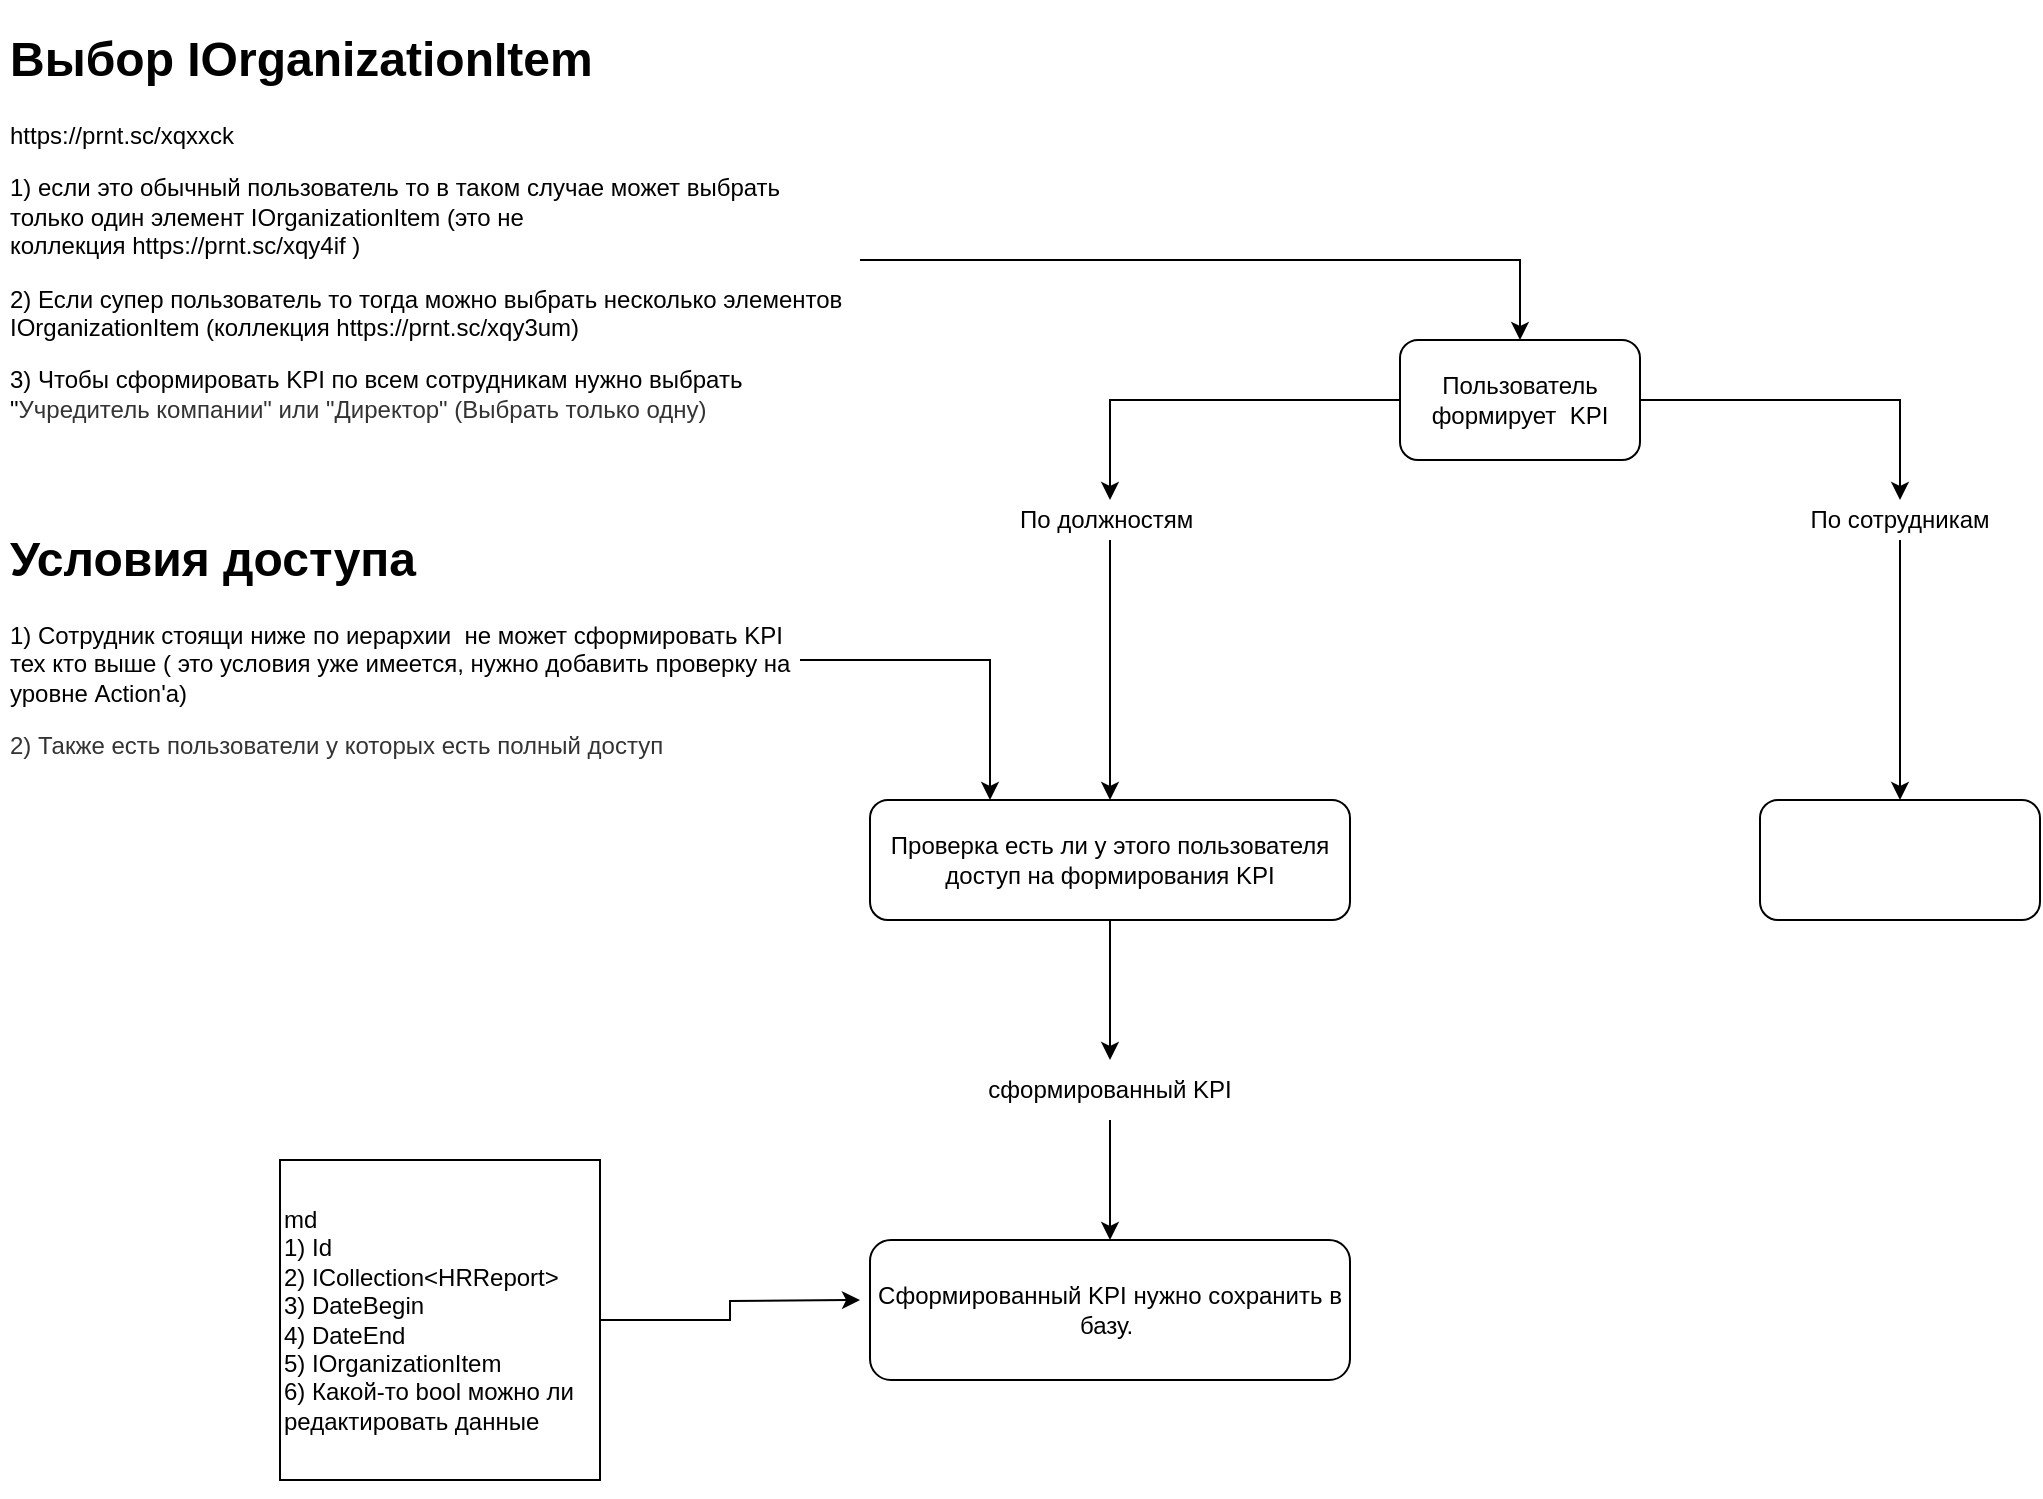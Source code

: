 <mxfile version="14.2.7" type="github" pages="3"><diagram id="J_TqaibJeY1EafQjFfb9" name="Page-1"><mxGraphModel dx="2249" dy="1963" grid="1" gridSize="10" guides="1" tooltips="1" connect="1" arrows="1" fold="1" page="1" pageScale="1" pageWidth="827" pageHeight="1169" math="0" shadow="0"><root><mxCell id="0"/><mxCell id="1" parent="0"/><mxCell id="Q_Jr2xmU3tNH7dvh5VnK-2" style="edgeStyle=orthogonalEdgeStyle;rounded=0;orthogonalLoop=1;jettySize=auto;html=1;" parent="1" source="Q_Jr2xmU3tNH7dvh5VnK-6" target="Q_Jr2xmU3tNH7dvh5VnK-3" edge="1"><mxGeometry relative="1" as="geometry"><mxPoint x="-160" y="390" as="targetPoint"/></mxGeometry></mxCell><mxCell id="Q_Jr2xmU3tNH7dvh5VnK-1" value="Пользователь формирует&amp;nbsp; KPI" style="rounded=1;whiteSpace=wrap;html=1;" parent="1" vertex="1"><mxGeometry x="-50" y="90" width="120" height="60" as="geometry"/></mxCell><mxCell id="Q_Jr2xmU3tNH7dvh5VnK-23" style="edgeStyle=orthogonalEdgeStyle;rounded=0;orthogonalLoop=1;jettySize=auto;html=1;exitX=0.5;exitY=1;exitDx=0;exitDy=0;entryX=0.5;entryY=0;entryDx=0;entryDy=0;" parent="1" source="Q_Jr2xmU3tNH7dvh5VnK-3" target="Q_Jr2xmU3tNH7dvh5VnK-22" edge="1"><mxGeometry relative="1" as="geometry"/></mxCell><mxCell id="Q_Jr2xmU3tNH7dvh5VnK-3" value="Проверка есть ли у этого пользователя доступ на формирования KPI" style="rounded=1;whiteSpace=wrap;html=1;" parent="1" vertex="1"><mxGeometry x="-315" y="320" width="240" height="60" as="geometry"/></mxCell><mxCell id="Q_Jr2xmU3tNH7dvh5VnK-9" style="edgeStyle=orthogonalEdgeStyle;rounded=0;orthogonalLoop=1;jettySize=auto;html=1;entryX=0.25;entryY=0;entryDx=0;entryDy=0;" parent="1" source="Q_Jr2xmU3tNH7dvh5VnK-4" target="Q_Jr2xmU3tNH7dvh5VnK-3" edge="1"><mxGeometry relative="1" as="geometry"/></mxCell><mxCell id="Q_Jr2xmU3tNH7dvh5VnK-4" value="&lt;h1&gt;Условия доступа&lt;/h1&gt;&lt;p&gt;1) Сотрудник стоящи ниже&amp;nbsp;по иерархии&amp;nbsp; не может сформировать KPI тех кто выше ( это условия уже имеется, нужно добавить проверку на уровне Action'a)&lt;/p&gt;&lt;p&gt;&lt;span style=&quot;background-color: rgb(255 , 255 , 255) ; color: rgb(51 , 51 , 51) ; font-family: &amp;#34;arial&amp;#34; , &amp;#34;tahoma&amp;#34; , &amp;#34;arial&amp;#34; , &amp;#34;helvetica&amp;#34; , sans-serif&quot;&gt;2) Также есть пользователи у которых есть полный доступ&amp;nbsp;&lt;/span&gt;&lt;/p&gt;&lt;p&gt;&lt;br&gt;&lt;/p&gt;" style="text;html=1;strokeColor=none;fillColor=none;spacing=5;spacingTop=-20;whiteSpace=wrap;overflow=hidden;rounded=0;" parent="1" vertex="1"><mxGeometry x="-750" y="180" width="400" height="140" as="geometry"/></mxCell><mxCell id="Q_Jr2xmU3tNH7dvh5VnK-6" value="По должностям&amp;nbsp;" style="text;html=1;strokeColor=none;fillColor=none;align=center;verticalAlign=middle;whiteSpace=wrap;rounded=0;" parent="1" vertex="1"><mxGeometry x="-265" y="170" width="140" height="20" as="geometry"/></mxCell><mxCell id="Q_Jr2xmU3tNH7dvh5VnK-7" style="edgeStyle=orthogonalEdgeStyle;rounded=0;orthogonalLoop=1;jettySize=auto;html=1;" parent="1" source="Q_Jr2xmU3tNH7dvh5VnK-1" target="Q_Jr2xmU3tNH7dvh5VnK-6" edge="1"><mxGeometry relative="1" as="geometry"><mxPoint x="-150" y="320" as="targetPoint"/><mxPoint x="-50" y="120" as="sourcePoint"/></mxGeometry></mxCell><mxCell id="Q_Jr2xmU3tNH7dvh5VnK-11" value="" style="rounded=1;whiteSpace=wrap;html=1;" parent="1" vertex="1"><mxGeometry x="130" y="320" width="140" height="60" as="geometry"/></mxCell><mxCell id="Q_Jr2xmU3tNH7dvh5VnK-15" style="edgeStyle=orthogonalEdgeStyle;rounded=0;orthogonalLoop=1;jettySize=auto;html=1;exitX=0.5;exitY=1;exitDx=0;exitDy=0;entryX=0.5;entryY=0;entryDx=0;entryDy=0;" parent="1" source="Q_Jr2xmU3tNH7dvh5VnK-13" target="Q_Jr2xmU3tNH7dvh5VnK-11" edge="1"><mxGeometry relative="1" as="geometry"/></mxCell><mxCell id="Q_Jr2xmU3tNH7dvh5VnK-13" value="По сотрудникам" style="text;html=1;strokeColor=none;fillColor=none;align=center;verticalAlign=middle;whiteSpace=wrap;rounded=0;" parent="1" vertex="1"><mxGeometry x="145" y="170" width="110" height="20" as="geometry"/></mxCell><mxCell id="Q_Jr2xmU3tNH7dvh5VnK-14" style="edgeStyle=orthogonalEdgeStyle;rounded=0;orthogonalLoop=1;jettySize=auto;html=1;exitX=1;exitY=0.5;exitDx=0;exitDy=0;" parent="1" source="Q_Jr2xmU3tNH7dvh5VnK-1" target="Q_Jr2xmU3tNH7dvh5VnK-13" edge="1"><mxGeometry relative="1" as="geometry"><mxPoint x="70" y="120" as="sourcePoint"/><mxPoint x="200" y="320" as="targetPoint"/></mxGeometry></mxCell><mxCell id="Q_Jr2xmU3tNH7dvh5VnK-19" style="edgeStyle=orthogonalEdgeStyle;rounded=0;orthogonalLoop=1;jettySize=auto;html=1;entryX=0.5;entryY=0;entryDx=0;entryDy=0;" parent="1" source="Q_Jr2xmU3tNH7dvh5VnK-17" target="Q_Jr2xmU3tNH7dvh5VnK-1" edge="1"><mxGeometry relative="1" as="geometry"/></mxCell><mxCell id="Q_Jr2xmU3tNH7dvh5VnK-17" value="&lt;h1&gt;Выбор IOrganizationItem&amp;nbsp;&lt;/h1&gt;&lt;p&gt;https://prnt.sc/xqxxck&lt;/p&gt;&lt;p&gt;1) если это обычный пользователь то в таком случае может выбрать только один элемент IOrganizationItem (это не коллекция&amp;nbsp;https://prnt.sc/xqy4if )&lt;/p&gt;&lt;p&gt;2) Если супер пользователь то тогда можно выбрать несколько элементов IOrganizationItem (коллекция https://prnt.sc/xqy3um)&lt;/p&gt;&lt;p&gt;3) Чтобы сформировать KPI по всем сотрудникам нужно выбрать &quot;&lt;span style=&quot;background-color: rgb(255 , 255 , 255) ; color: rgb(51 , 51 , 51) ; font-family: &amp;#34;arial&amp;#34; , &amp;#34;tahoma&amp;#34; , &amp;#34;arial&amp;#34; , &amp;#34;helvetica&amp;#34; , sans-serif&quot;&gt;Учредитель компании&quot; или &quot;&lt;/span&gt;&lt;span style=&quot;background-color: rgb(255 , 255 , 255) ; color: rgb(51 , 51 , 51) ; font-family: &amp;#34;arial&amp;#34; , &amp;#34;tahoma&amp;#34; , &amp;#34;arial&amp;#34; , &amp;#34;helvetica&amp;#34; , sans-serif&quot;&gt;Директор&lt;/span&gt;&lt;span style=&quot;background-color: rgb(255 , 255 , 255) ; color: rgb(51 , 51 , 51) ; font-family: &amp;#34;arial&amp;#34; , &amp;#34;tahoma&amp;#34; , &amp;#34;arial&amp;#34; , &amp;#34;helvetica&amp;#34; , sans-serif&quot;&gt;&quot; (Выбрать только одну)&lt;/span&gt;&lt;br&gt;&lt;/p&gt;" style="text;html=1;strokeColor=none;fillColor=none;spacing=5;spacingTop=-20;whiteSpace=wrap;overflow=hidden;rounded=0;" parent="1" vertex="1"><mxGeometry x="-750" y="-70" width="430" height="240" as="geometry"/></mxCell><mxCell id="Q_Jr2xmU3tNH7dvh5VnK-20" value="Сформированный KPI нужно сохранить в базу.&amp;nbsp;" style="rounded=1;whiteSpace=wrap;html=1;" parent="1" vertex="1"><mxGeometry x="-315" y="540" width="240" height="70" as="geometry"/></mxCell><mxCell id="Q_Jr2xmU3tNH7dvh5VnK-25" style="edgeStyle=orthogonalEdgeStyle;rounded=0;orthogonalLoop=1;jettySize=auto;html=1;entryX=0.5;entryY=0;entryDx=0;entryDy=0;" parent="1" source="Q_Jr2xmU3tNH7dvh5VnK-22" target="Q_Jr2xmU3tNH7dvh5VnK-20" edge="1"><mxGeometry relative="1" as="geometry"/></mxCell><mxCell id="Q_Jr2xmU3tNH7dvh5VnK-22" value="сформированный KPI" style="text;html=1;strokeColor=none;fillColor=none;align=center;verticalAlign=middle;whiteSpace=wrap;rounded=0;" parent="1" vertex="1"><mxGeometry x="-285" y="450" width="180" height="30" as="geometry"/></mxCell><mxCell id="Q_Jr2xmU3tNH7dvh5VnK-27" style="edgeStyle=orthogonalEdgeStyle;rounded=0;orthogonalLoop=1;jettySize=auto;html=1;" parent="1" source="Q_Jr2xmU3tNH7dvh5VnK-26" edge="1"><mxGeometry relative="1" as="geometry"><mxPoint x="-320" y="570" as="targetPoint"/></mxGeometry></mxCell><mxCell id="Q_Jr2xmU3tNH7dvh5VnK-26" value="md&amp;nbsp;&lt;br&gt;1) Id&lt;br&gt;2) ICollection&amp;lt;HRReport&amp;gt;&lt;br&gt;3) DateBegin&lt;br&gt;4) DateEnd&lt;br&gt;5) IOrganizationItem&lt;br&gt;6) Какой-то bool можно ли редактировать данные&amp;nbsp;" style="whiteSpace=wrap;html=1;aspect=fixed;align=left;" parent="1" vertex="1"><mxGeometry x="-610" y="500" width="160" height="160" as="geometry"/></mxCell><mxCell id="Q_Jr2xmU3tNH7dvh5VnK-28" style="edgeStyle=orthogonalEdgeStyle;rounded=0;orthogonalLoop=1;jettySize=auto;html=1;exitX=0.5;exitY=1;exitDx=0;exitDy=0;" parent="1" source="Q_Jr2xmU3tNH7dvh5VnK-26" target="Q_Jr2xmU3tNH7dvh5VnK-26" edge="1"><mxGeometry relative="1" as="geometry"/></mxCell></root></mxGraphModel></diagram><diagram id="gsc_um12zuHeBwB5MC63" name="Page-2"><mxGraphModel dx="2249" dy="1963" grid="1" gridSize="10" guides="1" tooltips="1" connect="1" arrows="1" fold="1" page="1" pageScale="1" pageWidth="827" pageHeight="1169" math="0" shadow="0"><root><mxCell id="t9gpf0tu88hXlAWVIUry-0"/><mxCell id="t9gpf0tu88hXlAWVIUry-1" parent="t9gpf0tu88hXlAWVIUry-0"/><mxCell id="t9gpf0tu88hXlAWVIUry-11" style="edgeStyle=orthogonalEdgeStyle;rounded=0;orthogonalLoop=1;jettySize=auto;html=1;" parent="t9gpf0tu88hXlAWVIUry-1" source="t9gpf0tu88hXlAWVIUry-5" target="t9gpf0tu88hXlAWVIUry-10" edge="1"><mxGeometry relative="1" as="geometry"/></mxCell><mxCell id="t9gpf0tu88hXlAWVIUry-13" style="edgeStyle=orthogonalEdgeStyle;rounded=0;orthogonalLoop=1;jettySize=auto;html=1;" parent="t9gpf0tu88hXlAWVIUry-1" source="t9gpf0tu88hXlAWVIUry-5" target="t9gpf0tu88hXlAWVIUry-12" edge="1"><mxGeometry relative="1" as="geometry"/></mxCell><mxCell id="t9gpf0tu88hXlAWVIUry-5" value="БД" style="html=1;" parent="t9gpf0tu88hXlAWVIUry-1" vertex="1"><mxGeometry x="-340" y="210" width="110" height="50" as="geometry"/></mxCell><mxCell id="t9gpf0tu88hXlAWVIUry-51" style="edgeStyle=orthogonalEdgeStyle;rounded=0;orthogonalLoop=1;jettySize=auto;html=1;entryX=0.5;entryY=0;entryDx=0;entryDy=0;" parent="t9gpf0tu88hXlAWVIUry-1" source="t9gpf0tu88hXlAWVIUry-8" target="t9gpf0tu88hXlAWVIUry-48" edge="1"><mxGeometry relative="1" as="geometry"/></mxCell><mxCell id="t9gpf0tu88hXlAWVIUry-8" value="Главная страница&lt;br&gt;https://prnt.sc/xr2roq&amp;nbsp;" style="html=1;" parent="t9gpf0tu88hXlAWVIUry-1" vertex="1"><mxGeometry x="220" y="115" width="140" height="50" as="geometry"/></mxCell><mxCell id="t9gpf0tu88hXlAWVIUry-14" style="edgeStyle=orthogonalEdgeStyle;rounded=0;orthogonalLoop=1;jettySize=auto;html=1;entryX=0;entryY=0.5;entryDx=0;entryDy=0;" parent="t9gpf0tu88hXlAWVIUry-1" source="t9gpf0tu88hXlAWVIUry-10" target="t9gpf0tu88hXlAWVIUry-12" edge="1"><mxGeometry relative="1" as="geometry"/></mxCell><mxCell id="t9gpf0tu88hXlAWVIUry-10" value="Таблицы по которым будет &lt;br&gt;формироваться KPI" style="html=1;" parent="t9gpf0tu88hXlAWVIUry-1" vertex="1"><mxGeometry x="-510" y="410" width="190" height="60" as="geometry"/></mxCell><mxCell id="t9gpf0tu88hXlAWVIUry-32" style="edgeStyle=orthogonalEdgeStyle;rounded=0;orthogonalLoop=1;jettySize=auto;html=1;entryX=-0.027;entryY=0.636;entryDx=0;entryDy=0;entryPerimeter=0;" parent="t9gpf0tu88hXlAWVIUry-1" source="t9gpf0tu88hXlAWVIUry-12" target="t9gpf0tu88hXlAWVIUry-25" edge="1"><mxGeometry relative="1" as="geometry"><Array as="points"><mxPoint y="450"/><mxPoint y="450"/></Array></mxGeometry></mxCell><mxCell id="t9gpf0tu88hXlAWVIUry-12" value="Уже сформированный KPI" style="html=1;" parent="t9gpf0tu88hXlAWVIUry-1" vertex="1"><mxGeometry x="-260" y="410" width="190" height="60" as="geometry"/></mxCell><mxCell id="t9gpf0tu88hXlAWVIUry-17" style="edgeStyle=orthogonalEdgeStyle;rounded=0;orthogonalLoop=1;jettySize=auto;html=1;entryX=0.384;entryY=-0.033;entryDx=0;entryDy=0;entryPerimeter=0;" parent="t9gpf0tu88hXlAWVIUry-1" source="t9gpf0tu88hXlAWVIUry-16" target="t9gpf0tu88hXlAWVIUry-10" edge="1"><mxGeometry relative="1" as="geometry"/></mxCell><mxCell id="t9gpf0tu88hXlAWVIUry-16" value="&lt;h1&gt;Как это будет работать?&lt;/h1&gt;&lt;p&gt;В конце месяца сформируется KPI по всем сотрудникам и будет храниться в отдельной таблице&amp;nbsp;&amp;nbsp;&lt;/p&gt;&lt;p&gt;Пример: 01.1.202 00:00&amp;nbsp; &amp;amp;&amp;amp; 31.1.202 00:00&lt;/p&gt;" style="text;html=1;strokeColor=none;fillColor=none;spacing=5;spacingTop=-20;whiteSpace=wrap;overflow=hidden;rounded=0;" parent="t9gpf0tu88hXlAWVIUry-1" vertex="1"><mxGeometry x="-760" y="220" width="340" height="110" as="geometry"/></mxCell><mxCell id="t9gpf0tu88hXlAWVIUry-56" style="edgeStyle=orthogonalEdgeStyle;rounded=0;orthogonalLoop=1;jettySize=auto;html=1;" parent="t9gpf0tu88hXlAWVIUry-1" source="t9gpf0tu88hXlAWVIUry-24" edge="1"><mxGeometry relative="1" as="geometry"><mxPoint x="290" y="170" as="targetPoint"/><Array as="points"><mxPoint x="483" y="200"/><mxPoint x="290" y="200"/></Array></mxGeometry></mxCell><mxCell id="t9gpf0tu88hXlAWVIUry-24" value="Сформированный KPI" style="html=1;shadow=0;" parent="t9gpf0tu88hXlAWVIUry-1" vertex="1"><mxGeometry x="413" y="240" width="140" height="60" as="geometry"/></mxCell><mxCell id="t9gpf0tu88hXlAWVIUry-28" style="edgeStyle=orthogonalEdgeStyle;rounded=0;orthogonalLoop=1;jettySize=auto;html=1;entryX=1;entryY=0.5;entryDx=0;entryDy=0;" parent="t9gpf0tu88hXlAWVIUry-1" source="t9gpf0tu88hXlAWVIUry-25" target="t9gpf0tu88hXlAWVIUry-12" edge="1"><mxGeometry relative="1" as="geometry"><Array as="points"><mxPoint x="130" y="440"/><mxPoint x="130" y="440"/></Array></mxGeometry></mxCell><mxCell id="t9gpf0tu88hXlAWVIUry-57" style="edgeStyle=orthogonalEdgeStyle;rounded=0;orthogonalLoop=1;jettySize=auto;html=1;entryX=0.5;entryY=1;entryDx=0;entryDy=0;" parent="t9gpf0tu88hXlAWVIUry-1" source="t9gpf0tu88hXlAWVIUry-25" target="t9gpf0tu88hXlAWVIUry-24" edge="1"><mxGeometry relative="1" as="geometry"><mxPoint x="530" y="310" as="targetPoint"/><Array as="points"><mxPoint x="483" y="440"/></Array></mxGeometry></mxCell><mxCell id="t9gpf0tu88hXlAWVIUry-25" value="Action" style="ellipse;whiteSpace=wrap;html=1;shadow=0;" parent="t9gpf0tu88hXlAWVIUry-1" vertex="1"><mxGeometry x="220" y="405" width="140" height="70" as="geometry"/></mxCell><mxCell id="t9gpf0tu88hXlAWVIUry-60" style="edgeStyle=orthogonalEdgeStyle;rounded=0;orthogonalLoop=1;jettySize=auto;html=1;entryX=0.5;entryY=1;entryDx=0;entryDy=0;" parent="t9gpf0tu88hXlAWVIUry-1" source="t9gpf0tu88hXlAWVIUry-27" target="t9gpf0tu88hXlAWVIUry-25" edge="1"><mxGeometry relative="1" as="geometry"><Array as="points"><mxPoint x="290" y="530"/></Array></mxGeometry></mxCell><mxCell id="t9gpf0tu88hXlAWVIUry-27" value="&lt;h1&gt;Условия&lt;/h1&gt;&lt;div&gt;1) Вытаскиваем KPI по всем его сотрудникам&lt;/div&gt;&lt;div&gt;2) Исходя с даты формирования и текущей даты функционал будет доступен (типа удалить и сохранить)&lt;/div&gt;&lt;div&gt;&lt;br&gt;&lt;/div&gt;&lt;div&gt;&lt;br&gt;&lt;/div&gt;" style="text;html=1;strokeColor=none;fillColor=none;spacing=5;spacingTop=-20;whiteSpace=wrap;overflow=hidden;rounded=0;shadow=0;" parent="t9gpf0tu88hXlAWVIUry-1" vertex="1"><mxGeometry x="350" y="480" width="290" height="120" as="geometry"/></mxCell><mxCell id="t9gpf0tu88hXlAWVIUry-40" style="edgeStyle=orthogonalEdgeStyle;rounded=0;orthogonalLoop=1;jettySize=auto;html=1;entryX=0.572;entryY=0.031;entryDx=0;entryDy=0;entryPerimeter=0;" parent="t9gpf0tu88hXlAWVIUry-1" source="t9gpf0tu88hXlAWVIUry-39" target="t9gpf0tu88hXlAWVIUry-12" edge="1"><mxGeometry relative="1" as="geometry"><mxPoint x="-130" y="340" as="targetPoint"/><Array as="points"><mxPoint x="-150" y="185"/><mxPoint x="-151" y="185"/></Array></mxGeometry></mxCell><mxCell id="t9gpf0tu88hXlAWVIUry-39" value="&lt;div style=&quot;box-sizing: border-box ; width: 100% ; background: #e4e4e4 ; padding: 2px&quot;&gt;Tablename&lt;/div&gt;&lt;table style=&quot;width: 100% ; font-size: 1em&quot; cellpadding=&quot;2&quot; cellspacing=&quot;0&quot;&gt;&lt;tbody&gt;&lt;tr&gt;&lt;td&gt;DateTime&lt;/td&gt;&lt;td&gt;DateBegin&lt;/td&gt;&lt;/tr&gt;&lt;tr&gt;&lt;td&gt;DateTime&lt;/td&gt;&lt;td&gt;DateEnd&lt;/td&gt;&lt;/tr&gt;&lt;tr&gt;&lt;td&gt;HRReport&lt;/td&gt;&lt;td&gt;HRReports&lt;/td&gt;&lt;/tr&gt;&lt;/tbody&gt;&lt;/table&gt;" style="verticalAlign=top;align=left;overflow=fill;html=1;shadow=0;" parent="t9gpf0tu88hXlAWVIUry-1" vertex="1"><mxGeometry x="-270" width="240" height="140" as="geometry"/></mxCell><mxCell id="t9gpf0tu88hXlAWVIUry-41" value="" style="ellipse;html=1;shape=startState;fillColor=#000000;strokeColor=#ff0000;shadow=0;" parent="t9gpf0tu88hXlAWVIUry-1" vertex="1"><mxGeometry x="275" y="45" width="30" height="30" as="geometry"/></mxCell><mxCell id="t9gpf0tu88hXlAWVIUry-42" value="" style="edgeStyle=orthogonalEdgeStyle;html=1;verticalAlign=bottom;endArrow=open;endSize=8;strokeColor=#ff0000;entryX=0.5;entryY=0;entryDx=0;entryDy=0;" parent="t9gpf0tu88hXlAWVIUry-1" source="t9gpf0tu88hXlAWVIUry-41" target="t9gpf0tu88hXlAWVIUry-8" edge="1"><mxGeometry relative="1" as="geometry"><mxPoint x="285" y="135" as="targetPoint"/></mxGeometry></mxCell><mxCell id="t9gpf0tu88hXlAWVIUry-45" style="edgeStyle=orthogonalEdgeStyle;rounded=0;orthogonalLoop=1;jettySize=auto;html=1;" parent="t9gpf0tu88hXlAWVIUry-1" source="t9gpf0tu88hXlAWVIUry-44" target="t9gpf0tu88hXlAWVIUry-41" edge="1"><mxGeometry relative="1" as="geometry"/></mxCell><mxCell id="t9gpf0tu88hXlAWVIUry-44" value="&lt;h1&gt;Руководитель отдела&amp;nbsp;&lt;/h1&gt;" style="text;html=1;strokeColor=none;fillColor=none;spacing=5;spacingTop=-20;whiteSpace=wrap;overflow=hidden;rounded=0;shadow=0;" parent="t9gpf0tu88hXlAWVIUry-1" vertex="1"><mxGeometry x="370" y="40" width="280" height="40" as="geometry"/></mxCell><mxCell id="t9gpf0tu88hXlAWVIUry-59" style="edgeStyle=orthogonalEdgeStyle;rounded=0;orthogonalLoop=1;jettySize=auto;html=1;entryX=0.5;entryY=0;entryDx=0;entryDy=0;" parent="t9gpf0tu88hXlAWVIUry-1" source="t9gpf0tu88hXlAWVIUry-48" target="t9gpf0tu88hXlAWVIUry-25" edge="1"><mxGeometry relative="1" as="geometry"/></mxCell><mxCell id="t9gpf0tu88hXlAWVIUry-48" value="&lt;p style=&quot;margin: 0px ; margin-top: 4px ; text-align: center&quot;&gt;&lt;b&gt;FilterReport&lt;/b&gt;&lt;/p&gt;&lt;hr size=&quot;1&quot;&gt;&lt;div style=&quot;height: 2px&quot;&gt;DateS = 01.01.21&lt;/div&gt;&lt;div style=&quot;height: 2px&quot;&gt;&lt;br&gt;&lt;/div&gt;&lt;div style=&quot;height: 2px&quot;&gt;&lt;br&gt;&lt;/div&gt;&lt;div style=&quot;height: 2px&quot;&gt;&lt;br&gt;&lt;/div&gt;&lt;div style=&quot;height: 2px&quot;&gt;&lt;br&gt;&lt;/div&gt;&lt;div style=&quot;height: 2px&quot;&gt;&lt;br&gt;&lt;/div&gt;&lt;div style=&quot;height: 2px&quot;&gt;&lt;br&gt;&lt;/div&gt;&lt;div style=&quot;height: 2px&quot;&gt;&lt;br&gt;&lt;/div&gt;&lt;div style=&quot;height: 2px&quot;&gt;&lt;br&gt;&lt;/div&gt;&lt;div style=&quot;height: 2px&quot;&gt;DateN = 31.01.21&lt;/div&gt;&lt;div style=&quot;height: 2px&quot;&gt;&lt;br&gt;&lt;/div&gt;&lt;div style=&quot;height: 2px&quot;&gt;&lt;br&gt;&lt;/div&gt;&lt;div style=&quot;height: 2px&quot;&gt;&lt;br&gt;&lt;/div&gt;&lt;div style=&quot;height: 2px&quot;&gt;&lt;br&gt;&lt;/div&gt;&lt;div style=&quot;height: 2px&quot;&gt;&lt;br&gt;&lt;/div&gt;&lt;div style=&quot;height: 2px&quot;&gt;&lt;br&gt;&lt;/div&gt;&lt;div style=&quot;height: 2px&quot;&gt;&lt;br&gt;&lt;/div&gt;&lt;div style=&quot;height: 2px&quot;&gt;&lt;br&gt;&lt;/div&gt;&lt;div style=&quot;height: 2px&quot;&gt;IOrganization = ДРиЭ&lt;/div&gt;" style="verticalAlign=top;align=left;overflow=fill;fontSize=12;fontFamily=Helvetica;html=1;shadow=0;" parent="t9gpf0tu88hXlAWVIUry-1" vertex="1"><mxGeometry x="220" y="240" width="140" height="90" as="geometry"/></mxCell><mxCell id="t9gpf0tu88hXlAWVIUry-53" style="edgeStyle=orthogonalEdgeStyle;rounded=0;orthogonalLoop=1;jettySize=auto;html=1;entryX=0.061;entryY=-0.014;entryDx=0;entryDy=0;entryPerimeter=0;" parent="t9gpf0tu88hXlAWVIUry-1" source="t9gpf0tu88hXlAWVIUry-52" target="t9gpf0tu88hXlAWVIUry-48" edge="1"><mxGeometry relative="1" as="geometry"/></mxCell><mxCell id="t9gpf0tu88hXlAWVIUry-52" value="Request&lt;br&gt;" style="text;html=1;strokeColor=none;fillColor=none;align=center;verticalAlign=middle;whiteSpace=wrap;rounded=0;shadow=0;" parent="t9gpf0tu88hXlAWVIUry-1" vertex="1"><mxGeometry x="120" y="180" width="70" height="40" as="geometry"/></mxCell><mxCell id="EY66brUON_vSolNnBfny-6" style="edgeStyle=orthogonalEdgeStyle;rounded=0;orthogonalLoop=1;jettySize=auto;html=1;entryX=0.5;entryY=0;entryDx=0;entryDy=0;" parent="t9gpf0tu88hXlAWVIUry-1" source="Hk8vkBhU3nq5NLoRui-t-0" target="t9gpf0tu88hXlAWVIUry-41" edge="1"><mxGeometry relative="1" as="geometry"><Array as="points"><mxPoint x="-135" y="-130"/><mxPoint x="290" y="-130"/></Array></mxGeometry></mxCell><mxCell id="Hk8vkBhU3nq5NLoRui-t-0" value="&lt;h1&gt;Обычный&amp;nbsp;&lt;/h1&gt;&lt;p&gt;1) Сможет формировать только собственные KPI&amp;nbsp;&lt;/p&gt;&lt;p&gt;2) Если у этого пользователя нету сформированного KPI то в таком случае формируется из таблицы 1 (Сформированный KPI не сохраняется в таблице 2)&lt;/p&gt;&lt;p&gt;3) Отсутствует все функционалы кроме просмотра&amp;nbsp;&lt;/p&gt;&lt;p&gt;&lt;br&gt;&lt;/p&gt;" style="text;html=1;strokeColor=none;fillColor=none;spacing=5;spacingTop=-20;whiteSpace=wrap;overflow=hidden;rounded=0;" parent="t9gpf0tu88hXlAWVIUry-1" vertex="1"><mxGeometry x="-320" y="-510" width="370" height="150" as="geometry"/></mxCell><mxCell id="Hk8vkBhU3nq5NLoRui-t-6" style="edgeStyle=orthogonalEdgeStyle;rounded=0;orthogonalLoop=1;jettySize=auto;html=1;entryX=0.25;entryY=0;entryDx=0;entryDy=0;" parent="t9gpf0tu88hXlAWVIUry-1" source="Hk8vkBhU3nq5NLoRui-t-1" target="t9gpf0tu88hXlAWVIUry-12" edge="1"><mxGeometry relative="1" as="geometry"/></mxCell><mxCell id="Hk8vkBhU3nq5NLoRui-t-1" value="Таблица 2" style="text;html=1;strokeColor=none;fillColor=none;align=center;verticalAlign=middle;whiteSpace=wrap;rounded=0;" parent="t9gpf0tu88hXlAWVIUry-1" vertex="1"><mxGeometry x="-260" y="360" width="80" height="20" as="geometry"/></mxCell><mxCell id="Hk8vkBhU3nq5NLoRui-t-5" style="edgeStyle=orthogonalEdgeStyle;rounded=0;orthogonalLoop=1;jettySize=auto;html=1;entryX=0.75;entryY=0;entryDx=0;entryDy=0;" parent="t9gpf0tu88hXlAWVIUry-1" source="Hk8vkBhU3nq5NLoRui-t-4" target="t9gpf0tu88hXlAWVIUry-10" edge="1"><mxGeometry relative="1" as="geometry"/></mxCell><mxCell id="Hk8vkBhU3nq5NLoRui-t-4" value="Таблица 1" style="text;html=1;strokeColor=none;fillColor=none;align=center;verticalAlign=middle;whiteSpace=wrap;rounded=0;" parent="t9gpf0tu88hXlAWVIUry-1" vertex="1"><mxGeometry x="-390" y="360" width="60" height="20" as="geometry"/></mxCell><mxCell id="EY66brUON_vSolNnBfny-7" style="edgeStyle=orthogonalEdgeStyle;rounded=0;orthogonalLoop=1;jettySize=auto;html=1;" parent="t9gpf0tu88hXlAWVIUry-1" source="Hk8vkBhU3nq5NLoRui-t-7" edge="1"><mxGeometry relative="1" as="geometry"><mxPoint x="290" y="50" as="targetPoint"/><Array as="points"><mxPoint x="290" y="-190"/><mxPoint x="290" y="-190"/></Array></mxGeometry></mxCell><mxCell id="Hk8vkBhU3nq5NLoRui-t-7" value="&lt;h1&gt;Рук. отдела&amp;nbsp;&lt;/h1&gt;&lt;p&gt;1) Сможет формировать отчет по всем своим сотрудникам&amp;nbsp;&lt;/p&gt;&lt;p&gt;2) Если нету сформированного KPI то в таком случае формируется из таблицы 1 (Сформированный KPI сохраняется в таблице 2)&lt;br&gt;&lt;/p&gt;&lt;p&gt;3) Может удалять некоторые задачи&amp;nbsp;&lt;/p&gt;" style="text;html=1;strokeColor=none;fillColor=none;spacing=5;spacingTop=-20;whiteSpace=wrap;overflow=hidden;rounded=0;" parent="t9gpf0tu88hXlAWVIUry-1" vertex="1"><mxGeometry x="100" y="-510" width="380" height="160" as="geometry"/></mxCell><mxCell id="EY66brUON_vSolNnBfny-1" style="edgeStyle=orthogonalEdgeStyle;rounded=0;orthogonalLoop=1;jettySize=auto;html=1;" parent="t9gpf0tu88hXlAWVIUry-1" source="EY66brUON_vSolNnBfny-0" target="Hk8vkBhU3nq5NLoRui-t-0" edge="1"><mxGeometry relative="1" as="geometry"><Array as="points"><mxPoint x="290" y="-650"/><mxPoint x="-135" y="-650"/></Array></mxGeometry></mxCell><mxCell id="EY66brUON_vSolNnBfny-2" style="edgeStyle=orthogonalEdgeStyle;rounded=0;orthogonalLoop=1;jettySize=auto;html=1;" parent="t9gpf0tu88hXlAWVIUry-1" source="EY66brUON_vSolNnBfny-0" target="Hk8vkBhU3nq5NLoRui-t-7" edge="1"><mxGeometry relative="1" as="geometry"/></mxCell><mxCell id="EY66brUON_vSolNnBfny-5" style="edgeStyle=orthogonalEdgeStyle;rounded=0;orthogonalLoop=1;jettySize=auto;html=1;" parent="t9gpf0tu88hXlAWVIUry-1" source="EY66brUON_vSolNnBfny-0" target="EY66brUON_vSolNnBfny-3" edge="1"><mxGeometry relative="1" as="geometry"><Array as="points"><mxPoint x="290" y="-650"/><mxPoint x="755" y="-650"/></Array></mxGeometry></mxCell><mxCell id="EY66brUON_vSolNnBfny-0" value="&lt;h1&gt;Выбор IOrganizationItem&amp;nbsp;&lt;/h1&gt;&lt;p&gt;https://prnt.sc/xqxxck&lt;/p&gt;&lt;p&gt;1) если это обычный пользователь то в таком случае может выбрать только один элемент IOrganizationItem (это не коллекция&amp;nbsp;https://prnt.sc/xqy4if )&lt;/p&gt;&lt;p&gt;2) Если супер пользователь то тогда можно выбрать несколько элементов IOrganizationItem (коллекция https://prnt.sc/xqy3um)&lt;/p&gt;&lt;p&gt;3) Чтобы сформировать KPI по всем сотрудникам нужно выбрать &quot;&lt;span style=&quot;background-color: rgb(255 , 255 , 255) ; color: rgb(51 , 51 , 51) ; font-family: &amp;#34;arial&amp;#34; , &amp;#34;tahoma&amp;#34; , &amp;#34;arial&amp;#34; , &amp;#34;helvetica&amp;#34; , sans-serif&quot;&gt;Учредитель компании&quot; или &quot;&lt;/span&gt;&lt;span style=&quot;background-color: rgb(255 , 255 , 255) ; color: rgb(51 , 51 , 51) ; font-family: &amp;#34;arial&amp;#34; , &amp;#34;tahoma&amp;#34; , &amp;#34;arial&amp;#34; , &amp;#34;helvetica&amp;#34; , sans-serif&quot;&gt;Директор&lt;/span&gt;&lt;span style=&quot;background-color: rgb(255 , 255 , 255) ; color: rgb(51 , 51 , 51) ; font-family: &amp;#34;arial&amp;#34; , &amp;#34;tahoma&amp;#34; , &amp;#34;arial&amp;#34; , &amp;#34;helvetica&amp;#34; , sans-serif&quot;&gt;&quot; (Выбрать только одну)&lt;/span&gt;&lt;br&gt;&lt;/p&gt;" style="text;html=1;strokeColor=none;fillColor=none;spacing=5;spacingTop=-20;whiteSpace=wrap;overflow=hidden;rounded=0;" parent="t9gpf0tu88hXlAWVIUry-1" vertex="1"><mxGeometry x="75" y="-990" width="430" height="240" as="geometry"/></mxCell><mxCell id="EY66brUON_vSolNnBfny-8" style="edgeStyle=orthogonalEdgeStyle;rounded=0;orthogonalLoop=1;jettySize=auto;html=1;" parent="t9gpf0tu88hXlAWVIUry-1" source="EY66brUON_vSolNnBfny-3" edge="1"><mxGeometry relative="1" as="geometry"><mxPoint x="290" y="50" as="targetPoint"/><Array as="points"><mxPoint x="760" y="-130"/><mxPoint x="290" y="-130"/></Array></mxGeometry></mxCell><mxCell id="EY66brUON_vSolNnBfny-3" value="&lt;h1&gt;Супер пользователь&amp;nbsp;&lt;/h1&gt;&lt;p&gt;1) Полный доступ&amp;nbsp;&lt;/p&gt;" style="text;html=1;strokeColor=none;fillColor=none;spacing=5;spacingTop=-20;whiteSpace=wrap;overflow=hidden;rounded=0;" parent="t9gpf0tu88hXlAWVIUry-1" vertex="1"><mxGeometry x="570" y="-510" width="370" height="160" as="geometry"/></mxCell></root></mxGraphModel></diagram><diagram id="W4RXRUhMxPohFCIBMibt" name="Page-3"><mxGraphModel dx="1422" dy="794" grid="1" gridSize="10" guides="1" tooltips="1" connect="1" arrows="1" fold="1" page="1" pageScale="1" pageWidth="827" pageHeight="1169" math="0" shadow="0"><root><mxCell id="R_W8di3uix0rXYStN-W--0"/><mxCell id="R_W8di3uix0rXYStN-W--1" parent="R_W8di3uix0rXYStN-W--0"/><mxCell id="R_W8di3uix0rXYStN-W--2" value="Оператор Call-центра" style="swimlane;startSize=40;html=0;" parent="R_W8di3uix0rXYStN-W--1" vertex="1"><mxGeometry x="440" y="971" width="240" height="1720" as="geometry"/></mxCell><mxCell id="R_W8di3uix0rXYStN-W--3" value="Принять звонок, обращение клиента" style="shape=ext;rounded=1;html=1;whiteSpace=wrap;" parent="R_W8di3uix0rXYStN-W--2" vertex="1"><mxGeometry x="70" y="160" width="120" height="80" as="geometry"/></mxCell><mxCell id="R_W8di3uix0rXYStN-W--4" value="" style="shape=mxgraph.bpmn.shape;html=1;verticalLabelPosition=bottom;labelBackgroundColor=#ffffff;verticalAlign=top;align=center;perimeter=ellipsePerimeter;outlineConnect=0;outline=end;symbol=general;fillColor=#f8cecc;strokeColor=#b85450;" parent="R_W8di3uix0rXYStN-W--2" vertex="1"><mxGeometry x="110" y="560" width="40" height="40" as="geometry"/></mxCell><mxCell id="R_W8di3uix0rXYStN-W--5" value="Клиент/инициатор" style="swimlane;startSize=40;html=0;" parent="R_W8di3uix0rXYStN-W--1" vertex="1"><mxGeometry x="200" y="971" width="240" height="1720" as="geometry"/></mxCell><mxCell id="R_W8di3uix0rXYStN-W--6" style="edgeStyle=orthogonalEdgeStyle;rounded=0;orthogonalLoop=1;jettySize=auto;html=1;exitX=0.5;exitY=1;exitDx=0;exitDy=0;entryX=0.5;entryY=0;entryDx=0;entryDy=0;" parent="R_W8di3uix0rXYStN-W--5" source="R_W8di3uix0rXYStN-W--7" target="R_W8di3uix0rXYStN-W--8" edge="1"><mxGeometry relative="1" as="geometry"><mxPoint x="120" y="400" as="targetPoint"/><mxPoint x="120" y="360" as="sourcePoint"/></mxGeometry></mxCell><mxCell id="R_W8di3uix0rXYStN-W--7" value="" style="shape=mxgraph.bpmn.shape;html=1;verticalLabelPosition=bottom;labelBackgroundColor=#ffffff;verticalAlign=top;align=center;perimeter=ellipsePerimeter;outlineConnect=0;outline=standard;symbol=general;fillColor=#cdeb8b;strokeColor=#36393d;" parent="R_W8di3uix0rXYStN-W--5" vertex="1"><mxGeometry x="95" y="270" width="50" height="50" as="geometry"/></mxCell><mxCell id="R_W8di3uix0rXYStN-W--8" value="Позвонить в Call-центр с проблемой" style="shape=ext;rounded=1;html=1;whiteSpace=wrap;" parent="R_W8di3uix0rXYStN-W--5" vertex="1"><mxGeometry x="60" y="380" width="120" height="80" as="geometry"/></mxCell><mxCell id="R_W8di3uix0rXYStN-W--9" style="edgeStyle=orthogonalEdgeStyle;rounded=0;orthogonalLoop=1;jettySize=auto;html=1;" parent="R_W8di3uix0rXYStN-W--1" source="R_W8di3uix0rXYStN-W--160" target="R_W8di3uix0rXYStN-W--3" edge="1"><mxGeometry relative="1" as="geometry"/></mxCell><mxCell id="R_W8di3uix0rXYStN-W--10" value="Срок 3 дня на весь БП исключения могут устанавливать ЮС" style="text;html=1;strokeColor=none;fillColor=none;align=center;verticalAlign=middle;whiteSpace=wrap;rounded=0;" parent="R_W8di3uix0rXYStN-W--1" vertex="1"><mxGeometry x="990" y="951" width="400" height="20" as="geometry"/></mxCell><mxCell id="R_W8di3uix0rXYStN-W--11" style="edgeStyle=orthogonalEdgeStyle;rounded=0;orthogonalLoop=1;jettySize=auto;html=1;exitX=1;exitY=0.5;exitDx=0;exitDy=0;entryX=0;entryY=0.5;entryDx=0;entryDy=0;fillColor=#bac8d3;strokeColor=#23445d;" parent="R_W8di3uix0rXYStN-W--1" source="R_W8di3uix0rXYStN-W--143" target="R_W8di3uix0rXYStN-W--14" edge="1"><mxGeometry relative="1" as="geometry"><Array as="points"><mxPoint x="1490" y="1531"/><mxPoint x="1490" y="1531"/></Array></mxGeometry></mxCell><mxCell id="R_W8di3uix0rXYStN-W--12" value="Elma_API" style="swimlane;startSize=40;html=0;" parent="R_W8di3uix0rXYStN-W--1" vertex="1"><mxGeometry x="1800" y="971" width="850" height="1720" as="geometry"/></mxCell><mxCell id="R_W8di3uix0rXYStN-W--13" style="edgeStyle=orthogonalEdgeStyle;rounded=0;orthogonalLoop=1;jettySize=auto;html=1;entryX=0.5;entryY=0;entryDx=0;entryDy=0;fillColor=#bac8d3;strokeColor=#23445d;" parent="R_W8di3uix0rXYStN-W--12" source="R_W8di3uix0rXYStN-W--14" target="R_W8di3uix0rXYStN-W--19" edge="1"><mxGeometry relative="1" as="geometry"/></mxCell><mxCell id="R_W8di3uix0rXYStN-W--14" value="Приём Json&lt;br&gt;Парсинг" style="shape=ext;rounded=1;html=1;whiteSpace=wrap;fillColor=#bac8d3;strokeColor=#23445d;" parent="R_W8di3uix0rXYStN-W--12" vertex="1"><mxGeometry x="110" y="520" width="120" height="80" as="geometry"/></mxCell><mxCell id="R_W8di3uix0rXYStN-W--15" style="edgeStyle=orthogonalEdgeStyle;rounded=0;orthogonalLoop=1;jettySize=auto;html=1;entryX=0.5;entryY=0;entryDx=0;entryDy=0;exitX=0.5;exitY=1;exitDx=0;exitDy=0;fontStyle=1;fillColor=#f8cecc;strokeColor=#b85450;" parent="R_W8di3uix0rXYStN-W--12" source="R_W8di3uix0rXYStN-W--19" target="R_W8di3uix0rXYStN-W--22" edge="1"><mxGeometry relative="1" as="geometry"/></mxCell><mxCell id="R_W8di3uix0rXYStN-W--16" value="НЕТ" style="edgeLabel;html=1;align=center;verticalAlign=middle;resizable=0;points=[];" parent="R_W8di3uix0rXYStN-W--15" vertex="1" connectable="0"><mxGeometry x="-0.2" y="-2" relative="1" as="geometry"><mxPoint as="offset"/></mxGeometry></mxCell><mxCell id="R_W8di3uix0rXYStN-W--17" style="edgeStyle=orthogonalEdgeStyle;rounded=0;orthogonalLoop=1;jettySize=auto;html=1;entryX=0;entryY=0.5;entryDx=0;entryDy=0;exitX=1;exitY=0.5;exitDx=0;exitDy=0;strokeColor=#82b366;fillColor=#d5e8d4;" parent="R_W8di3uix0rXYStN-W--12" source="R_W8di3uix0rXYStN-W--23" target="R_W8di3uix0rXYStN-W--26" edge="1"><mxGeometry relative="1" as="geometry"><mxPoint x="440" y="770" as="sourcePoint"/></mxGeometry></mxCell><mxCell id="R_W8di3uix0rXYStN-W--18" value="ДА" style="edgeStyle=orthogonalEdgeStyle;rounded=0;orthogonalLoop=1;jettySize=auto;html=1;entryX=0;entryY=0.5;entryDx=0;entryDy=0;fontStyle=1;strokeColor=#82b366;fillColor=#d5e8d4;" parent="R_W8di3uix0rXYStN-W--12" source="R_W8di3uix0rXYStN-W--19" target="R_W8di3uix0rXYStN-W--23" edge="1"><mxGeometry relative="1" as="geometry"/></mxCell><mxCell id="R_W8di3uix0rXYStN-W--19" value="Проверка корректности полученных данных" style="shape=ext;rounded=1;html=1;whiteSpace=wrap;fillColor=#bac8d3;strokeColor=#23445d;" parent="R_W8di3uix0rXYStN-W--12" vertex="1"><mxGeometry x="110" y="640" width="120" height="80" as="geometry"/></mxCell><mxCell id="R_W8di3uix0rXYStN-W--20" style="edgeStyle=orthogonalEdgeStyle;rounded=0;orthogonalLoop=1;jettySize=auto;html=1;entryX=1;entryY=0.5;entryDx=0;entryDy=0;exitX=0.5;exitY=1;exitDx=0;exitDy=0;strokeColor=#b85450;fillColor=#f8cecc;" parent="R_W8di3uix0rXYStN-W--12" source="R_W8di3uix0rXYStN-W--23" target="R_W8di3uix0rXYStN-W--22" edge="1"><mxGeometry relative="1" as="geometry"/></mxCell><mxCell id="R_W8di3uix0rXYStN-W--21" value="Ошибка" style="edgeLabel;html=1;align=center;verticalAlign=middle;resizable=0;points=[];" parent="R_W8di3uix0rXYStN-W--20" vertex="1" connectable="0"><mxGeometry x="-0.153" y="1" relative="1" as="geometry"><mxPoint y="-61" as="offset"/></mxGeometry></mxCell><mxCell id="R_W8di3uix0rXYStN-W--22" value="Вернуть ID ошибки" style="shape=ext;rounded=1;html=1;whiteSpace=wrap;fillColor=#f8cecc;strokeColor=#b85450;" parent="R_W8di3uix0rXYStN-W--12" vertex="1"><mxGeometry x="130" y="780" width="80" height="80" as="geometry"/></mxCell><mxCell id="R_W8di3uix0rXYStN-W--23" value="&#10;&#10;&lt;span style=&quot;color: rgb(0, 0, 0); font-family: helvetica; font-size: 12px; font-style: normal; font-weight: 400; letter-spacing: normal; text-align: center; text-indent: 0px; text-transform: none; word-spacing: 0px; background-color: rgb(248, 249, 250); display: inline; float: none;&quot;&gt;Запуск БП&lt;/span&gt;&#10;&#10;" style="shape=ext;rounded=1;html=1;whiteSpace=wrap;fillColor=#bac8d3;strokeColor=#23445d;" parent="R_W8di3uix0rXYStN-W--12" vertex="1"><mxGeometry x="330" y="640" width="80" height="80" as="geometry"/></mxCell><mxCell id="R_W8di3uix0rXYStN-W--24" value="ДА" style="edgeStyle=orthogonalEdgeStyle;rounded=0;orthogonalLoop=1;jettySize=auto;html=1;fontStyle=1;strokeColor=#82b366;fillColor=#d5e8d4;" parent="R_W8di3uix0rXYStN-W--12" source="R_W8di3uix0rXYStN-W--26" target="R_W8di3uix0rXYStN-W--27" edge="1"><mxGeometry relative="1" as="geometry"/></mxCell><mxCell id="R_W8di3uix0rXYStN-W--25" value="НЕТ" style="edgeStyle=orthogonalEdgeStyle;rounded=0;orthogonalLoop=1;jettySize=auto;html=1;entryX=0.5;entryY=0;entryDx=0;entryDy=0;fontStyle=1;strokeColor=#b85450;fillColor=#f8cecc;" parent="R_W8di3uix0rXYStN-W--12" source="R_W8di3uix0rXYStN-W--26" target="R_W8di3uix0rXYStN-W--29" edge="1"><mxGeometry relative="1" as="geometry"><Array as="points"><mxPoint x="505" y="760"/><mxPoint x="505" y="760"/></Array></mxGeometry></mxCell><mxCell id="R_W8di3uix0rXYStN-W--26" value="У обращения должен быть контролёр?" style="shape=ext;rounded=1;html=1;whiteSpace=wrap;fillColor=#bac8d3;strokeColor=#23445d;" parent="R_W8di3uix0rXYStN-W--12" vertex="1"><mxGeometry x="460" y="640" width="90" height="80" as="geometry"/></mxCell><mxCell id="R_W8di3uix0rXYStN-W--27" value="Инициатор = контролёр" style="shape=ext;rounded=1;html=1;whiteSpace=wrap;fillColor=#bac8d3;strokeColor=#23445d;" parent="R_W8di3uix0rXYStN-W--12" vertex="1"><mxGeometry x="460" y="478" width="90" height="80" as="geometry"/></mxCell><mxCell id="R_W8di3uix0rXYStN-W--28" style="edgeStyle=orthogonalEdgeStyle;rounded=0;orthogonalLoop=1;jettySize=auto;html=1;entryX=0;entryY=0.5;entryDx=0;entryDy=0;fillColor=#bac8d3;strokeColor=#23445d;" parent="R_W8di3uix0rXYStN-W--12" source="R_W8di3uix0rXYStN-W--29" target="R_W8di3uix0rXYStN-W--30" edge="1"><mxGeometry relative="1" as="geometry"/></mxCell><mxCell id="R_W8di3uix0rXYStN-W--29" value="Берём ответственного из списка:&amp;nbsp;&lt;br&gt;&lt;b&gt;тип об-ия - инициатор&lt;/b&gt;" style="shape=ext;rounded=1;html=1;whiteSpace=wrap;fillColor=#bac8d3;strokeColor=#23445d;" parent="R_W8di3uix0rXYStN-W--12" vertex="1"><mxGeometry x="460" y="760" width="90" height="80" as="geometry"/></mxCell><mxCell id="R_W8di3uix0rXYStN-W--30" value="Инициатор = нач. отдела?" style="shape=ext;rounded=1;html=1;whiteSpace=wrap;fillColor=#bac8d3;strokeColor=#23445d;" parent="R_W8di3uix0rXYStN-W--12" vertex="1"><mxGeometry x="620" y="760" width="90" height="80" as="geometry"/></mxCell><mxCell id="R_W8di3uix0rXYStN-W--31" style="edgeStyle=orthogonalEdgeStyle;rounded=0;orthogonalLoop=1;jettySize=auto;html=1;exitX=0.5;exitY=0;exitDx=0;exitDy=0;entryX=0.5;entryY=1;entryDx=0;entryDy=0;fillColor=#bac8d3;strokeColor=#23445d;" parent="R_W8di3uix0rXYStN-W--12" source="R_W8di3uix0rXYStN-W--32" target="R_W8di3uix0rXYStN-W--35" edge="1"><mxGeometry relative="1" as="geometry"/></mxCell><mxCell id="R_W8di3uix0rXYStN-W--32" value="Получение ответа&lt;br&gt;от CRM Call центра Elma" style="shape=ext;rounded=1;html=1;whiteSpace=wrap;fillColor=#bac8d3;strokeColor=#23445d;" parent="R_W8di3uix0rXYStN-W--12" vertex="1"><mxGeometry x="450" y="1360" width="120" height="80" as="geometry"/></mxCell><mxCell id="R_W8di3uix0rXYStN-W--33" style="edgeStyle=orthogonalEdgeStyle;rounded=0;orthogonalLoop=1;jettySize=auto;html=1;exitX=0.5;exitY=0;exitDx=0;exitDy=0;entryX=0.5;entryY=1;entryDx=0;entryDy=0;fillColor=#d5e8d4;strokeColor=#82b366;" parent="R_W8di3uix0rXYStN-W--12" source="R_W8di3uix0rXYStN-W--35" target="R_W8di3uix0rXYStN-W--36" edge="1"><mxGeometry relative="1" as="geometry"/></mxCell><mxCell id="R_W8di3uix0rXYStN-W--34" value="Ошибок нет" style="edgeLabel;html=1;align=center;verticalAlign=middle;resizable=0;points=[];" parent="R_W8di3uix0rXYStN-W--33" vertex="1" connectable="0"><mxGeometry x="0.28" relative="1" as="geometry"><mxPoint y="11.72" as="offset"/></mxGeometry></mxCell><mxCell id="R_W8di3uix0rXYStN-W--35" value="Проверка полученных данных&lt;br&gt;от Call центра" style="shape=ext;rounded=1;html=1;whiteSpace=wrap;fillColor=#bac8d3;strokeColor=#23445d;" parent="R_W8di3uix0rXYStN-W--12" vertex="1"><mxGeometry x="450" y="1200" width="120" height="80" as="geometry"/></mxCell><mxCell id="R_W8di3uix0rXYStN-W--36" value="Отправка данных в процесс в зависимости от ветки процесса" style="shape=ext;rounded=1;html=1;whiteSpace=wrap;fillColor=#bac8d3;strokeColor=#23445d;" parent="R_W8di3uix0rXYStN-W--12" vertex="1"><mxGeometry x="450" y="1070" width="120" height="80" as="geometry"/></mxCell><mxCell id="R_W8di3uix0rXYStN-W--37" value="Отправка сообщения об ошибке" style="shape=ext;rounded=1;html=1;whiteSpace=wrap;fillColor=#f8cecc;strokeColor=#b85450;" parent="R_W8di3uix0rXYStN-W--12" vertex="1"><mxGeometry x="230" y="1200" width="120" height="80" as="geometry"/></mxCell><mxCell id="R_W8di3uix0rXYStN-W--38" style="edgeStyle=orthogonalEdgeStyle;rounded=0;orthogonalLoop=1;jettySize=auto;html=1;exitX=0;exitY=0.5;exitDx=0;exitDy=0;entryX=1;entryY=0.5;entryDx=0;entryDy=0;fillColor=#f8cecc;strokeColor=#b85450;" parent="R_W8di3uix0rXYStN-W--12" source="R_W8di3uix0rXYStN-W--35" target="R_W8di3uix0rXYStN-W--37" edge="1"><mxGeometry relative="1" as="geometry"/></mxCell><mxCell id="R_W8di3uix0rXYStN-W--39" value="Ошибка" style="edgeLabel;html=1;align=center;verticalAlign=middle;resizable=0;points=[];" parent="R_W8di3uix0rXYStN-W--38" vertex="1" connectable="0"><mxGeometry x="-0.8" relative="1" as="geometry"><mxPoint x="-39.41" as="offset"/></mxGeometry></mxCell><mxCell id="R_W8di3uix0rXYStN-W--40" value="CRM Call-центра" style="swimlane;startSize=40;html=0;" parent="R_W8di3uix0rXYStN-W--1" vertex="1"><mxGeometry x="680" y="971" width="510" height="1720" as="geometry"/></mxCell><mxCell id="R_W8di3uix0rXYStN-W--41" value="РЕАКЦИЯ КОЛЛЕГ С CALL-ЦЕНТРА" style="rounded=1;whiteSpace=wrap;html=1;fontStyle=1;fillColor=#f8cecc;strokeColor=#b85450;" parent="R_W8di3uix0rXYStN-W--40" vertex="1"><mxGeometry x="150" y="760" width="80" height="80" as="geometry"/></mxCell><mxCell id="R_W8di3uix0rXYStN-W--42" style="edgeStyle=orthogonalEdgeStyle;rounded=0;orthogonalLoop=1;jettySize=auto;html=1;exitX=0.25;exitY=1;exitDx=0;exitDy=0;entryX=0.25;entryY=0;entryDx=0;entryDy=0;fillColor=#fff2cc;strokeColor=#d6b656;" parent="R_W8di3uix0rXYStN-W--40" source="R_W8di3uix0rXYStN-W--46" target="R_W8di3uix0rXYStN-W--47" edge="1"><mxGeometry relative="1" as="geometry"><Array as="points"><mxPoint x="60" y="1410"/></Array></mxGeometry></mxCell><mxCell id="R_W8di3uix0rXYStN-W--43" value="Если статус = завершено" style="edgeLabel;html=1;align=center;verticalAlign=middle;resizable=0;points=[];" parent="R_W8di3uix0rXYStN-W--42" vertex="1" connectable="0"><mxGeometry x="-0.289" relative="1" as="geometry"><mxPoint y="34" as="offset"/></mxGeometry></mxCell><mxCell id="R_W8di3uix0rXYStN-W--44" style="edgeStyle=orthogonalEdgeStyle;rounded=0;orthogonalLoop=1;jettySize=auto;html=1;exitX=0.75;exitY=1;exitDx=0;exitDy=0;entryX=0;entryY=0.5;entryDx=0;entryDy=0;fillColor=#fff2cc;strokeColor=#d6b656;" parent="R_W8di3uix0rXYStN-W--40" source="R_W8di3uix0rXYStN-W--46" target="R_W8di3uix0rXYStN-W--48" edge="1"><mxGeometry relative="1" as="geometry"/></mxCell><mxCell id="R_W8di3uix0rXYStN-W--45" value="Если статус = отправлен&lt;br&gt;вопрос в Call центр" style="edgeLabel;html=1;align=center;verticalAlign=middle;resizable=0;points=[];" parent="R_W8di3uix0rXYStN-W--44" vertex="1" connectable="0"><mxGeometry x="-0.673" y="3" relative="1" as="geometry"><mxPoint x="17" y="-1.5" as="offset"/></mxGeometry></mxCell><mxCell id="R_W8di3uix0rXYStN-W--46" value="Вывод пользователю CRM Call центра полученной информации." style="shape=ext;rounded=1;html=1;whiteSpace=wrap;fillColor=#fff2cc;strokeColor=#d6b656;" parent="R_W8di3uix0rXYStN-W--40" vertex="1"><mxGeometry x="30" y="1120" width="120" height="80" as="geometry"/></mxCell><mxCell id="R_W8di3uix0rXYStN-W--47" value="Подтверждение завершения задачи и отправка ответа в ELMA" style="shape=ext;rounded=1;html=1;whiteSpace=wrap;fillColor=#fff2cc;strokeColor=#d6b656;" parent="R_W8di3uix0rXYStN-W--40" vertex="1"><mxGeometry x="30" y="1410" width="120" height="80" as="geometry"/></mxCell><mxCell id="R_W8di3uix0rXYStN-W--48" value="Обработать вопрос" style="shape=ext;rounded=1;html=1;whiteSpace=wrap;fillColor=#fff2cc;strokeColor=#d6b656;" parent="R_W8di3uix0rXYStN-W--40" vertex="1"><mxGeometry x="190" y="1320" width="120" height="80" as="geometry"/></mxCell><mxCell id="R_W8di3uix0rXYStN-W--49" style="edgeStyle=orthogonalEdgeStyle;rounded=0;orthogonalLoop=1;jettySize=auto;html=1;entryX=0;entryY=0.5;entryDx=0;entryDy=0;fillColor=#b0e3e6;strokeColor=#0e8088;" parent="R_W8di3uix0rXYStN-W--1" source="R_W8di3uix0rXYStN-W--160" target="R_W8di3uix0rXYStN-W--142" edge="1"><mxGeometry relative="1" as="geometry"><Array as="points"><mxPoint x="1180" y="1391"/><mxPoint x="1180" y="1391"/></Array></mxGeometry></mxCell><mxCell id="R_W8di3uix0rXYStN-W--50" value="ELMA BPM" style="swimlane;startSize=40;html=0;fillColor=#fff2cc;strokeColor=#d6b656;" parent="R_W8di3uix0rXYStN-W--1" vertex="1"><mxGeometry x="2650" y="971" width="1700" height="1720" as="geometry"/></mxCell><mxCell id="R_W8di3uix0rXYStN-W--51" value="Исполнитель" style="swimlane;startSize=40;html=0;fillColor=#fff2cc;strokeColor=#d6b656;" parent="R_W8di3uix0rXYStN-W--50" vertex="1"><mxGeometry x="620" y="40" width="1080" height="1680" as="geometry"/></mxCell><mxCell id="R_W8di3uix0rXYStN-W--52" style="edgeStyle=orthogonalEdgeStyle;rounded=0;orthogonalLoop=1;jettySize=auto;html=1;exitX=1;exitY=0.75;exitDx=0;exitDy=0;entryX=0;entryY=0.5;entryDx=0;entryDy=0;fillColor=#e1d5e7;strokeColor=#9673a6;" parent="R_W8di3uix0rXYStN-W--51" source="R_W8di3uix0rXYStN-W--56" target="R_W8di3uix0rXYStN-W--91" edge="1"><mxGeometry relative="1" as="geometry"><Array as="points"><mxPoint x="520" y="508"/><mxPoint x="520" y="540"/></Array></mxGeometry></mxCell><mxCell id="R_W8di3uix0rXYStN-W--53" value="Уведомить о &lt;br&gt;выполнении &lt;br&gt;задачи Call &lt;br&gt;центр" style="edgeLabel;html=1;align=center;verticalAlign=middle;resizable=0;points=[];" parent="R_W8di3uix0rXYStN-W--52" vertex="1" connectable="0"><mxGeometry x="-0.283" y="1" relative="1" as="geometry"><mxPoint x="-22.94" y="3" as="offset"/></mxGeometry></mxCell><mxCell id="R_W8di3uix0rXYStN-W--54" style="edgeStyle=orthogonalEdgeStyle;rounded=0;orthogonalLoop=1;jettySize=auto;html=1;exitX=1;exitY=0.25;exitDx=0;exitDy=0;entryX=0;entryY=0.5;entryDx=0;entryDy=0;fillColor=#e1d5e7;strokeColor=#9673a6;" parent="R_W8di3uix0rXYStN-W--51" source="R_W8di3uix0rXYStN-W--56" target="R_W8di3uix0rXYStN-W--89" edge="1"><mxGeometry relative="1" as="geometry"><Array as="points"><mxPoint x="520" y="448"/><mxPoint x="520" y="420"/></Array></mxGeometry></mxCell><mxCell id="R_W8di3uix0rXYStN-W--55" value="Отправить &lt;br&gt;вопрос в Call &lt;br&gt;центр" style="edgeLabel;html=1;align=center;verticalAlign=middle;resizable=0;points=[];" parent="R_W8di3uix0rXYStN-W--54" vertex="1" connectable="0"><mxGeometry x="-0.317" y="3" relative="1" as="geometry"><mxPoint x="-17.06" y="5" as="offset"/></mxGeometry></mxCell><mxCell id="R_W8di3uix0rXYStN-W--56" value="&lt;b&gt;ЗАДАЧА:&lt;/b&gt; Ознакомиться с обращением, отработать по обращению , прокомментировать при необходимости." style="shape=ext;rounded=1;html=1;whiteSpace=wrap;fillColor=#e1d5e7;strokeColor=#9673a6;" parent="R_W8di3uix0rXYStN-W--51" vertex="1"><mxGeometry x="310" y="418" width="120" height="120" as="geometry"/></mxCell><mxCell id="R_W8di3uix0rXYStN-W--57" style="edgeStyle=orthogonalEdgeStyle;rounded=0;orthogonalLoop=1;jettySize=auto;html=1;exitX=0.5;exitY=1;exitDx=0;exitDy=0;" parent="R_W8di3uix0rXYStN-W--51" source="R_W8di3uix0rXYStN-W--56" target="R_W8di3uix0rXYStN-W--56" edge="1"><mxGeometry relative="1" as="geometry"/></mxCell><mxCell id="R_W8di3uix0rXYStN-W--58" style="edgeStyle=orthogonalEdgeStyle;rounded=0;orthogonalLoop=1;jettySize=auto;html=1;exitX=1;exitY=0.5;exitDx=0;exitDy=0;entryX=0;entryY=0.5;entryDx=0;entryDy=0;fillColor=#ffe6cc;strokeColor=#d79b00;" parent="R_W8di3uix0rXYStN-W--51" source="R_W8di3uix0rXYStN-W--59" target="R_W8di3uix0rXYStN-W--74" edge="1"><mxGeometry relative="1" as="geometry"/></mxCell><mxCell id="R_W8di3uix0rXYStN-W--59" value="&lt;b&gt;ЗАДАЧА:&lt;/b&gt;&amp;nbsp;&lt;br&gt;Ознакомиться с обращением, отработать по обращению.&lt;span&gt;&lt;br&gt;&lt;/span&gt;" style="shape=ext;rounded=1;html=1;whiteSpace=wrap;fillColor=#ffe6cc;strokeColor=#d79b00;" parent="R_W8di3uix0rXYStN-W--51" vertex="1"><mxGeometry x="220" y="1127.5" width="120" height="130" as="geometry"/></mxCell><mxCell id="R_W8di3uix0rXYStN-W--60" value="" style="shape=mxgraph.bpmn.shape;html=1;verticalLabelPosition=bottom;labelBackgroundColor=#ffffff;verticalAlign=top;align=center;perimeter=ellipsePerimeter;outlineConnect=0;outline=end;symbol=general;fillColor=#f8cecc;strokeColor=#b85450;" parent="R_W8di3uix0rXYStN-W--51" vertex="1"><mxGeometry x="840" y="870" width="50" height="50" as="geometry"/></mxCell><mxCell id="R_W8di3uix0rXYStN-W--61" value="&lt;b&gt;СОБЫТИЕ&lt;br&gt;ПЕРЕД ОТКРЫТИЕМ ФОРМЫ:&lt;br&gt;&lt;/b&gt;1)Дать доступ к кнопкам переназначения если открывающий форму начальник отдела, если нет - доступа к кнопкам тоже нет.&lt;br&gt;2) В зависимости от типа задачи дать возможность отправить комментарий" style="shape=ext;rounded=1;html=1;whiteSpace=wrap;fillColor=#ffe6cc;strokeColor=#d79b00;" parent="R_W8di3uix0rXYStN-W--51" vertex="1"><mxGeometry x="20" y="1105" width="160" height="175" as="geometry"/></mxCell><mxCell id="R_W8di3uix0rXYStN-W--62" style="edgeStyle=orthogonalEdgeStyle;rounded=0;orthogonalLoop=1;jettySize=auto;html=1;exitX=1;exitY=0.5;exitDx=0;exitDy=0;entryX=0;entryY=0.5;entryDx=0;entryDy=0;fillColor=#ffe6cc;strokeColor=#d79b00;" parent="R_W8di3uix0rXYStN-W--51" source="R_W8di3uix0rXYStN-W--61" target="R_W8di3uix0rXYStN-W--59" edge="1"><mxGeometry relative="1" as="geometry"/></mxCell><mxCell id="R_W8di3uix0rXYStN-W--63" style="edgeStyle=orthogonalEdgeStyle;rounded=0;orthogonalLoop=1;jettySize=auto;html=1;exitX=1;exitY=0.5;exitDx=0;exitDy=0;entryX=0.5;entryY=0;entryDx=0;entryDy=0;fillColor=#f8cecc;strokeColor=#b85450;" parent="R_W8di3uix0rXYStN-W--51" source="R_W8di3uix0rXYStN-W--67" target="R_W8di3uix0rXYStN-W--60" edge="1"><mxGeometry relative="1" as="geometry"><Array as="points"><mxPoint x="865" y="740"/></Array></mxGeometry></mxCell><mxCell id="R_W8di3uix0rXYStN-W--64" value="Завершить&lt;br&gt;процесс,&lt;br&gt;если завершение &lt;br&gt;подтверждено или&lt;br&gt;задача закрыта." style="edgeLabel;html=1;align=center;verticalAlign=middle;resizable=0;points=[];" parent="R_W8di3uix0rXYStN-W--63" vertex="1" connectable="0"><mxGeometry x="-0.245" y="3" relative="1" as="geometry"><mxPoint x="-161.43" y="3" as="offset"/></mxGeometry></mxCell><mxCell id="R_W8di3uix0rXYStN-W--65" style="edgeStyle=orthogonalEdgeStyle;rounded=0;orthogonalLoop=1;jettySize=auto;html=1;exitX=0;exitY=0.25;exitDx=0;exitDy=0;entryX=0.5;entryY=1;entryDx=0;entryDy=0;fillColor=#e1d5e7;strokeColor=#9673a6;" parent="R_W8di3uix0rXYStN-W--51" source="R_W8di3uix0rXYStN-W--67" target="R_W8di3uix0rXYStN-W--71" edge="1"><mxGeometry relative="1" as="geometry"/></mxCell><mxCell id="R_W8di3uix0rXYStN-W--66" value="Если это ответ&lt;br&gt;на вопрос" style="edgeLabel;html=1;align=center;verticalAlign=middle;resizable=0;points=[];" parent="R_W8di3uix0rXYStN-W--65" vertex="1" connectable="0"><mxGeometry x="0.222" y="-1" relative="1" as="geometry"><mxPoint y="-15" as="offset"/></mxGeometry></mxCell><mxCell id="R_W8di3uix0rXYStN-W--67" value="&lt;b&gt;ЗАДАЧА:&lt;/b&gt;&lt;br&gt;Ожидание ответа CRM Call центра." style="shape=ext;rounded=1;html=1;whiteSpace=wrap;fillColor=#e1d5e7;strokeColor=#9673a6;" parent="R_W8di3uix0rXYStN-W--51" vertex="1"><mxGeometry x="260" y="700" width="120" height="80" as="geometry"/></mxCell><mxCell id="R_W8di3uix0rXYStN-W--68" style="edgeStyle=orthogonalEdgeStyle;rounded=0;orthogonalLoop=1;jettySize=auto;html=1;exitX=0.25;exitY=1;exitDx=0;exitDy=0;entryX=0.5;entryY=0;entryDx=0;entryDy=0;fillColor=#e1d5e7;strokeColor=#9673a6;" parent="R_W8di3uix0rXYStN-W--51" source="R_W8di3uix0rXYStN-W--69" target="R_W8di3uix0rXYStN-W--67" edge="1"><mxGeometry relative="1" as="geometry"><Array as="points"><mxPoint x="910" y="640"/><mxPoint x="320" y="640"/></Array></mxGeometry></mxCell><mxCell id="R_W8di3uix0rXYStN-W--69" value="&lt;b&gt;Событие:&lt;/b&gt;&lt;br&gt;Сформировать файл в формате JSon, который содержит ID процесса в ELMA, ID заявки CRM Call центра, статус, комментарий процесса. Отправка файла в CRM Call центра&amp;nbsp;" style="shape=ext;rounded=1;html=1;whiteSpace=wrap;fillColor=#e1d5e7;strokeColor=#9673a6;" parent="R_W8di3uix0rXYStN-W--51" vertex="1"><mxGeometry x="880" y="398" width="160" height="160" as="geometry"/></mxCell><mxCell id="R_W8di3uix0rXYStN-W--70" style="edgeStyle=orthogonalEdgeStyle;rounded=0;orthogonalLoop=1;jettySize=auto;html=1;exitX=1;exitY=0.5;exitDx=0;exitDy=0;entryX=0;entryY=0.5;entryDx=0;entryDy=0;fillColor=#e1d5e7;strokeColor=#9673a6;" parent="R_W8di3uix0rXYStN-W--51" source="R_W8di3uix0rXYStN-W--71" target="R_W8di3uix0rXYStN-W--56" edge="1"><mxGeometry relative="1" as="geometry"/></mxCell><mxCell id="R_W8di3uix0rXYStN-W--71" value="&lt;b&gt;СОБЫТИЕ ПЕРЕД ОТКРЫТИЕМ ФОРМЫ:&lt;/b&gt; В зависимости от типа задачи дать возможность отправить комментарий." style="shape=ext;rounded=1;html=1;whiteSpace=wrap;fillColor=#e1d5e7;strokeColor=#9673a6;" parent="R_W8di3uix0rXYStN-W--51" vertex="1"><mxGeometry x="160" y="418" width="120" height="120" as="geometry"/></mxCell><mxCell id="R_W8di3uix0rXYStN-W--72" style="edgeStyle=orthogonalEdgeStyle;rounded=0;orthogonalLoop=1;jettySize=auto;html=1;exitX=0.5;exitY=0;exitDx=0;exitDy=0;entryX=0.5;entryY=1;entryDx=0;entryDy=0;fillColor=#ffe6cc;strokeColor=#d79b00;" parent="R_W8di3uix0rXYStN-W--51" source="R_W8di3uix0rXYStN-W--74" target="R_W8di3uix0rXYStN-W--75" edge="1"><mxGeometry relative="1" as="geometry"/></mxCell><mxCell id="R_W8di3uix0rXYStN-W--73" style="edgeStyle=orthogonalEdgeStyle;rounded=0;orthogonalLoop=1;jettySize=auto;html=1;exitX=0.25;exitY=0;exitDx=0;exitDy=0;entryX=0.75;entryY=1;entryDx=0;entryDy=0;fillColor=#ffe6cc;strokeColor=#d79b00;" parent="R_W8di3uix0rXYStN-W--51" source="R_W8di3uix0rXYStN-W--74" target="R_W8di3uix0rXYStN-W--80" edge="1"><mxGeometry relative="1" as="geometry"><Array as="points"><mxPoint x="480" y="1100"/><mxPoint x="350" y="1100"/></Array></mxGeometry></mxCell><mxCell id="R_W8di3uix0rXYStN-W--74" value="&lt;b&gt;Событие:&lt;/b&gt;&lt;br&gt;Сформировать файл в формате JSon со статусом (и комментарием или вопросом исполнителя) процесса" style="shape=ext;rounded=1;html=1;whiteSpace=wrap;fillColor=#ffe6cc;strokeColor=#d79b00;" parent="R_W8di3uix0rXYStN-W--51" vertex="1"><mxGeometry x="450" y="1136.25" width="120" height="112.5" as="geometry"/></mxCell><mxCell id="R_W8di3uix0rXYStN-W--75" value="&lt;b&gt;СОБЫТИЕ: О&lt;/b&gt;тправка файла в CRM Call центра&amp;nbsp;" style="shape=ext;rounded=1;html=1;whiteSpace=wrap;fillColor=#ffe6cc;strokeColor=#d79b00;" parent="R_W8di3uix0rXYStN-W--51" vertex="1"><mxGeometry x="455" y="1010" width="110" height="70" as="geometry"/></mxCell><mxCell id="R_W8di3uix0rXYStN-W--76" style="edgeStyle=orthogonalEdgeStyle;rounded=0;orthogonalLoop=1;jettySize=auto;html=1;exitX=1;exitY=0.5;exitDx=0;exitDy=0;entryX=0.5;entryY=1;entryDx=0;entryDy=0;fillColor=#f8cecc;strokeColor=#b85450;" parent="R_W8di3uix0rXYStN-W--51" source="R_W8di3uix0rXYStN-W--80" target="R_W8di3uix0rXYStN-W--60" edge="1"><mxGeometry relative="1" as="geometry"/></mxCell><mxCell id="R_W8di3uix0rXYStN-W--77" value="Завершить&lt;br&gt;процесс,&lt;br&gt;если завершение&amp;nbsp;&lt;br&gt;подтверждено." style="edgeLabel;html=1;align=center;verticalAlign=middle;resizable=0;points=[];" parent="R_W8di3uix0rXYStN-W--76" vertex="1" connectable="0"><mxGeometry x="-0.403" y="-2" relative="1" as="geometry"><mxPoint x="-86.67" y="-2" as="offset"/></mxGeometry></mxCell><mxCell id="R_W8di3uix0rXYStN-W--78" style="edgeStyle=orthogonalEdgeStyle;rounded=0;orthogonalLoop=1;jettySize=auto;html=1;exitX=0.25;exitY=1;exitDx=0;exitDy=0;entryX=0.5;entryY=0;entryDx=0;entryDy=0;fillColor=#ffe6cc;strokeColor=#d79b00;" parent="R_W8di3uix0rXYStN-W--51" source="R_W8di3uix0rXYStN-W--80" target="R_W8di3uix0rXYStN-W--61" edge="1"><mxGeometry relative="1" as="geometry"/></mxCell><mxCell id="R_W8di3uix0rXYStN-W--79" value="Если это ответ на вопрос &lt;br&gt;или отказано в &lt;br&gt;завершении задачи" style="edgeLabel;html=1;align=center;verticalAlign=middle;resizable=0;points=[];" parent="R_W8di3uix0rXYStN-W--78" vertex="1" connectable="0"><mxGeometry x="0.314" y="-1" relative="1" as="geometry"><mxPoint x="41.59" y="-1.47" as="offset"/></mxGeometry></mxCell><mxCell id="R_W8di3uix0rXYStN-W--80" value="&lt;b&gt;ЗАДАЧА:&lt;/b&gt;&lt;br&gt;Ожидание ответа CRM Call центра." style="shape=ext;rounded=1;html=1;whiteSpace=wrap;fillColor=#ffe6cc;strokeColor=#d79b00;" parent="R_W8di3uix0rXYStN-W--51" vertex="1"><mxGeometry x="260" y="920" width="120" height="80" as="geometry"/></mxCell><mxCell id="R_W8di3uix0rXYStN-W--81" value="Смена и отправка статуса: Задача на рассмотрении у контролера" style="shape=ext;rounded=1;html=1;whiteSpace=wrap;fillColor=#dae8fc;strokeColor=#6c8ebf;" parent="R_W8di3uix0rXYStN-W--51" vertex="1"><mxGeometry x="20" y="700" width="120" height="80" as="geometry"/></mxCell><mxCell id="R_W8di3uix0rXYStN-W--82" style="edgeStyle=orthogonalEdgeStyle;rounded=0;orthogonalLoop=1;jettySize=auto;html=1;exitX=0;exitY=0.5;exitDx=0;exitDy=0;entryX=1;entryY=0.5;entryDx=0;entryDy=0;fillColor=#e1d5e7;strokeColor=#9673a6;" parent="R_W8di3uix0rXYStN-W--51" source="R_W8di3uix0rXYStN-W--67" target="R_W8di3uix0rXYStN-W--81" edge="1"><mxGeometry relative="1" as="geometry"/></mxCell><mxCell id="R_W8di3uix0rXYStN-W--83" value="Если это не &lt;br&gt;ответ на вопрос" style="edgeLabel;html=1;align=center;verticalAlign=middle;resizable=0;points=[];" parent="R_W8di3uix0rXYStN-W--82" vertex="1" connectable="0"><mxGeometry x="-0.139" y="3" relative="1" as="geometry"><mxPoint x="-8" y="-3" as="offset"/></mxGeometry></mxCell><mxCell id="R_W8di3uix0rXYStN-W--84" style="edgeStyle=orthogonalEdgeStyle;rounded=0;orthogonalLoop=1;jettySize=auto;html=1;exitX=1;exitY=0.5;exitDx=0;exitDy=0;entryX=0;entryY=0.5;entryDx=0;entryDy=0;fillColor=#e1d5e7;strokeColor=#9673a6;" parent="R_W8di3uix0rXYStN-W--51" source="R_W8di3uix0rXYStN-W--85" target="R_W8di3uix0rXYStN-W--71" edge="1"><mxGeometry relative="1" as="geometry"/></mxCell><mxCell id="R_W8di3uix0rXYStN-W--85" value="Смена и отправка статуса: Задача принята к исполнению" style="shape=ext;rounded=1;html=1;whiteSpace=wrap;fillColor=#dae8fc;strokeColor=#6c8ebf;" parent="R_W8di3uix0rXYStN-W--51" vertex="1"><mxGeometry x="20" y="438" width="120" height="80" as="geometry"/></mxCell><mxCell id="R_W8di3uix0rXYStN-W--86" style="edgeStyle=orthogonalEdgeStyle;rounded=0;orthogonalLoop=1;jettySize=auto;html=1;exitX=1;exitY=0.5;exitDx=0;exitDy=0;fillColor=#e1d5e7;strokeColor=#9673a6;" parent="R_W8di3uix0rXYStN-W--51" source="R_W8di3uix0rXYStN-W--87" target="R_W8di3uix0rXYStN-W--69" edge="1"><mxGeometry relative="1" as="geometry"><mxPoint x="585" y="490" as="targetPoint"/></mxGeometry></mxCell><mxCell id="R_W8di3uix0rXYStN-W--87" value="" style="shape=mxgraph.bpmn.shape;html=1;verticalLabelPosition=bottom;labelBackgroundColor=#ffffff;verticalAlign=top;align=center;perimeter=rhombusPerimeter;background=gateway;outlineConnect=0;outline=none;symbol=parallelGw;fillColor=#dae8fc;strokeColor=#6c8ebf;" parent="R_W8di3uix0rXYStN-W--51" vertex="1"><mxGeometry x="790" y="453" width="50" height="50" as="geometry"/></mxCell><mxCell id="R_W8di3uix0rXYStN-W--88" style="edgeStyle=orthogonalEdgeStyle;rounded=0;orthogonalLoop=1;jettySize=auto;html=1;exitX=1;exitY=0.5;exitDx=0;exitDy=0;fillColor=#e1d5e7;strokeColor=#9673a6;" parent="R_W8di3uix0rXYStN-W--51" source="R_W8di3uix0rXYStN-W--89" target="R_W8di3uix0rXYStN-W--87" edge="1"><mxGeometry relative="1" as="geometry"><Array as="points"><mxPoint x="760" y="420"/><mxPoint x="760" y="478"/></Array></mxGeometry></mxCell><mxCell id="R_W8di3uix0rXYStN-W--89" value="Смена статуса: Задача принята к исполнению" style="shape=ext;rounded=1;html=1;whiteSpace=wrap;fillColor=#dae8fc;strokeColor=#6c8ebf;" parent="R_W8di3uix0rXYStN-W--51" vertex="1"><mxGeometry x="600" y="380" width="120" height="80" as="geometry"/></mxCell><mxCell id="R_W8di3uix0rXYStN-W--90" style="edgeStyle=orthogonalEdgeStyle;rounded=0;orthogonalLoop=1;jettySize=auto;html=1;exitX=1;exitY=0.5;exitDx=0;exitDy=0;fillColor=#e1d5e7;strokeColor=#9673a6;" parent="R_W8di3uix0rXYStN-W--51" source="R_W8di3uix0rXYStN-W--91" target="R_W8di3uix0rXYStN-W--87" edge="1"><mxGeometry relative="1" as="geometry"><Array as="points"><mxPoint x="760" y="540"/><mxPoint x="760" y="478"/></Array></mxGeometry></mxCell><mxCell id="R_W8di3uix0rXYStN-W--91" value="Смена статуса: Задача принята к исполнению" style="shape=ext;rounded=1;html=1;whiteSpace=wrap;fillColor=#dae8fc;strokeColor=#6c8ebf;" parent="R_W8di3uix0rXYStN-W--51" vertex="1"><mxGeometry x="600" y="500" width="120" height="80" as="geometry"/></mxCell><mxCell id="R_W8di3uix0rXYStN-W--92" value="Инициатор" style="swimlane;startSize=40;html=0;fillColor=#fff2cc;strokeColor=#d6b656;" parent="R_W8di3uix0rXYStN-W--50" vertex="1"><mxGeometry y="40" width="620" height="1680" as="geometry"/></mxCell><mxCell id="R_W8di3uix0rXYStN-W--93" value="Отправлять напоминание на почту управляющего магазином для контроля" style="html=1;whiteSpace=wrap;rounded=1;dropTarget=0;fillColor=#e1d5e7;strokeColor=#9673a6;" parent="R_W8di3uix0rXYStN-W--92" vertex="1"><mxGeometry x="160" y="240" width="120" height="80" as="geometry"/></mxCell><mxCell id="R_W8di3uix0rXYStN-W--94" value="" style="html=1;shape=message;outlineConnect=0;" parent="R_W8di3uix0rXYStN-W--93" vertex="1"><mxGeometry width="20" height="14" relative="1" as="geometry"><mxPoint x="7" y="7" as="offset"/></mxGeometry></mxCell><mxCell id="R_W8di3uix0rXYStN-W--95" value="&lt;b&gt;Каждый день.&lt;/b&gt;&lt;br&gt;Завершать только &lt;br&gt;если задача &lt;br&gt;у исполнителя &lt;br&gt;завершена" style="shape=mxgraph.bpmn.shape;html=1;verticalLabelPosition=bottom;labelBackgroundColor=#ffffff;verticalAlign=top;align=center;perimeter=ellipsePerimeter;outlineConnect=0;outline=eventInt;symbol=timer;" parent="R_W8di3uix0rXYStN-W--92" vertex="1"><mxGeometry x="249" y="296" width="50" height="50" as="geometry"/></mxCell><mxCell id="R_W8di3uix0rXYStN-W--96" value="&lt;b&gt;ЗАДАЧА: &lt;br&gt;&lt;/b&gt;Ознакомиться с обращением, выяснить почему задача была не выполнена, запустить выполнение задачи повторно, при необходимости прокомментировать." style="shape=ext;rounded=1;html=1;whiteSpace=wrap;fillColor=#e1d5e7;strokeColor=#9673a6;" parent="R_W8di3uix0rXYStN-W--92" vertex="1"><mxGeometry x="150" y="680" width="180" height="120" as="geometry"/></mxCell><mxCell id="R_W8di3uix0rXYStN-W--97" value="Смена и отправка статуса: Задача принята к исполнению" style="shape=ext;rounded=1;html=1;whiteSpace=wrap;fillColor=#dae8fc;strokeColor=#6c8ebf;" parent="R_W8di3uix0rXYStN-W--92" vertex="1"><mxGeometry x="220" y="1152.5" width="120" height="80" as="geometry"/></mxCell><mxCell id="R_W8di3uix0rXYStN-W--98" style="edgeStyle=orthogonalEdgeStyle;rounded=0;orthogonalLoop=1;jettySize=auto;html=1;exitX=1;exitY=0.5;exitDx=0;exitDy=0;entryX=0;entryY=0.5;entryDx=0;entryDy=0;fillColor=#e1d5e7;strokeColor=#9673a6;" parent="R_W8di3uix0rXYStN-W--92" source="R_W8di3uix0rXYStN-W--102" target="R_W8di3uix0rXYStN-W--93" edge="1"><mxGeometry relative="1" as="geometry"><Array as="points"><mxPoint x="120" y="478"/><mxPoint x="120" y="280"/></Array></mxGeometry></mxCell><mxCell id="R_W8di3uix0rXYStN-W--99" value="ЗАДАЧА:&lt;br&gt;Ознакомиться с обращением, проконтролировать выполнение управляющим магазином" style="shape=ext;rounded=1;html=1;whiteSpace=wrap;fillColor=#e1d5e7;strokeColor=#9673a6;" parent="R_W8di3uix0rXYStN-W--92" vertex="1"><mxGeometry x="160" y="520" width="120" height="110" as="geometry"/></mxCell><mxCell id="R_W8di3uix0rXYStN-W--100" style="edgeStyle=orthogonalEdgeStyle;rounded=0;orthogonalLoop=1;jettySize=auto;html=1;exitX=0;exitY=0.5;exitDx=0;exitDy=0;entryX=0.5;entryY=1;entryDx=0;entryDy=0;fillColor=#e1d5e7;strokeColor=#9673a6;" parent="R_W8di3uix0rXYStN-W--92" source="R_W8di3uix0rXYStN-W--96" target="R_W8di3uix0rXYStN-W--102" edge="1"><mxGeometry relative="1" as="geometry"><Array as="points"><mxPoint x="59" y="740"/></Array></mxGeometry></mxCell><mxCell id="R_W8di3uix0rXYStN-W--101" style="edgeStyle=orthogonalEdgeStyle;rounded=0;orthogonalLoop=1;jettySize=auto;html=1;exitX=1;exitY=0.5;exitDx=0;exitDy=0;entryX=0;entryY=0.5;entryDx=0;entryDy=0;fillColor=#e1d5e7;strokeColor=#9673a6;" parent="R_W8di3uix0rXYStN-W--92" source="R_W8di3uix0rXYStN-W--102" target="R_W8di3uix0rXYStN-W--99" edge="1"><mxGeometry relative="1" as="geometry"><Array as="points"><mxPoint x="120" y="478"/><mxPoint x="120" y="575"/></Array></mxGeometry></mxCell><mxCell id="R_W8di3uix0rXYStN-W--102" value="" style="shape=mxgraph.bpmn.shape;html=1;verticalLabelPosition=bottom;labelBackgroundColor=#ffffff;verticalAlign=top;align=center;perimeter=rhombusPerimeter;background=gateway;outlineConnect=0;outline=none;symbol=parallelGw;fillColor=#dae8fc;strokeColor=#6c8ebf;" parent="R_W8di3uix0rXYStN-W--92" vertex="1"><mxGeometry x="34" y="453" width="50" height="50" as="geometry"/></mxCell><mxCell id="R_W8di3uix0rXYStN-W--103" style="edgeStyle=orthogonalEdgeStyle;rounded=0;orthogonalLoop=1;jettySize=auto;html=1;exitX=1;exitY=0.5;exitDx=0;exitDy=0;entryX=0.5;entryY=0;entryDx=0;entryDy=0;fillColor=#e1d5e7;strokeColor=#9673a6;" parent="R_W8di3uix0rXYStN-W--50" source="R_W8di3uix0rXYStN-W--95" target="R_W8di3uix0rXYStN-W--87" edge="1"><mxGeometry relative="1" as="geometry"><Array as="points"><mxPoint x="299" y="360"/><mxPoint x="1435" y="360"/></Array></mxGeometry></mxCell><mxCell id="R_W8di3uix0rXYStN-W--104" style="edgeStyle=orthogonalEdgeStyle;rounded=0;orthogonalLoop=1;jettySize=auto;html=1;exitX=0;exitY=0.5;exitDx=0;exitDy=0;entryX=1;entryY=0.5;entryDx=0;entryDy=0;fillColor=#e1d5e7;strokeColor=#9673a6;" parent="R_W8di3uix0rXYStN-W--50" source="R_W8di3uix0rXYStN-W--81" target="R_W8di3uix0rXYStN-W--96" edge="1"><mxGeometry relative="1" as="geometry"/></mxCell><mxCell id="R_W8di3uix0rXYStN-W--105" style="edgeStyle=orthogonalEdgeStyle;rounded=0;orthogonalLoop=1;jettySize=auto;html=1;exitX=1;exitY=0.5;exitDx=0;exitDy=0;entryX=0;entryY=0.5;entryDx=0;entryDy=0;fillColor=#ffe6cc;strokeColor=#d79b00;" parent="R_W8di3uix0rXYStN-W--50" source="R_W8di3uix0rXYStN-W--97" target="R_W8di3uix0rXYStN-W--61" edge="1"><mxGeometry relative="1" as="geometry"/></mxCell><mxCell id="R_W8di3uix0rXYStN-W--106" style="edgeStyle=orthogonalEdgeStyle;rounded=0;orthogonalLoop=1;jettySize=auto;html=1;fillColor=#e1d5e7;strokeColor=#9673a6;exitX=1;exitY=0.5;exitDx=0;exitDy=0;entryX=0.5;entryY=0;entryDx=0;entryDy=0;" parent="R_W8di3uix0rXYStN-W--50" source="R_W8di3uix0rXYStN-W--99" target="R_W8di3uix0rXYStN-W--87" edge="1"><mxGeometry relative="1" as="geometry"><mxPoint x="230" y="470" as="sourcePoint"/><mxPoint x="1160" y="490" as="targetPoint"/><Array as="points"><mxPoint x="380" y="615"/><mxPoint x="380" y="400"/><mxPoint x="1435" y="400"/></Array></mxGeometry></mxCell><mxCell id="R_W8di3uix0rXYStN-W--107" value="Эскалация при завершении &lt;br&gt;задачи пользователем" style="edgeLabel;html=1;align=center;verticalAlign=middle;resizable=0;points=[];" parent="R_W8di3uix0rXYStN-W--106" vertex="1" connectable="0"><mxGeometry x="-0.963" y="2" relative="1" as="geometry"><mxPoint x="72.94" y="1.98" as="offset"/></mxGeometry></mxCell><mxCell id="R_W8di3uix0rXYStN-W--108" style="edgeStyle=orthogonalEdgeStyle;rounded=0;orthogonalLoop=1;jettySize=auto;html=1;exitX=1;exitY=0.5;exitDx=0;exitDy=0;entryX=0;entryY=0.5;entryDx=0;entryDy=0;fillColor=#e1d5e7;strokeColor=#9673a6;" parent="R_W8di3uix0rXYStN-W--50" source="R_W8di3uix0rXYStN-W--102" target="R_W8di3uix0rXYStN-W--85" edge="1"><mxGeometry relative="1" as="geometry"><mxPoint x="490" y="530" as="targetPoint"/></mxGeometry></mxCell><mxCell id="R_W8di3uix0rXYStN-W--109" style="edgeStyle=orthogonalEdgeStyle;rounded=0;orthogonalLoop=1;jettySize=auto;html=1;entryX=0;entryY=0.5;entryDx=0;entryDy=0;exitX=1;exitY=0.5;exitDx=0;exitDy=0;fillColor=#e1d5e7;strokeColor=#9673a6;" parent="R_W8di3uix0rXYStN-W--1" source="R_W8di3uix0rXYStN-W--27" target="R_W8di3uix0rXYStN-W--102" edge="1"><mxGeometry relative="1" as="geometry"><mxPoint x="1620" y="2091" as="sourcePoint"/><Array as="points"/><mxPoint x="2670" y="1661" as="targetPoint"/></mxGeometry></mxCell><mxCell id="R_W8di3uix0rXYStN-W--110" style="edgeStyle=orthogonalEdgeStyle;rounded=0;orthogonalLoop=1;jettySize=auto;html=1;exitX=1;exitY=0.5;exitDx=0;exitDy=0;fillColor=#d5e8d4;fontStyle=1;strokeColor=#82b366;entryX=0;entryY=0.25;entryDx=0;entryDy=0;" parent="R_W8di3uix0rXYStN-W--1" source="R_W8di3uix0rXYStN-W--30" target="R_W8di3uix0rXYStN-W--97" edge="1"><mxGeometry relative="1" as="geometry"><mxPoint x="2710" y="1991" as="targetPoint"/><Array as="points"><mxPoint x="2550" y="1771"/><mxPoint x="2550" y="2184"/></Array></mxGeometry></mxCell><mxCell id="R_W8di3uix0rXYStN-W--111" value="ДА" style="edgeLabel;html=1;align=center;verticalAlign=middle;resizable=0;points=[];fontStyle=1" parent="R_W8di3uix0rXYStN-W--110" vertex="1" connectable="0"><mxGeometry x="-0.721" y="-2" relative="1" as="geometry"><mxPoint x="1.97" y="-48.33" as="offset"/></mxGeometry></mxCell><mxCell id="R_W8di3uix0rXYStN-W--112" style="edgeStyle=orthogonalEdgeStyle;rounded=0;orthogonalLoop=1;jettySize=auto;html=1;exitX=0.422;exitY=0.988;exitDx=0;exitDy=0;entryX=0;entryY=0.75;entryDx=0;entryDy=0;fillColor=#f8cecc;exitPerimeter=0;strokeColor=#b85450;" parent="R_W8di3uix0rXYStN-W--1" source="R_W8di3uix0rXYStN-W--30" target="R_W8di3uix0rXYStN-W--97" edge="1"><mxGeometry relative="1" as="geometry"><mxPoint x="3150" y="2301" as="targetPoint"/><Array as="points"><mxPoint x="2458" y="2224"/></Array></mxGeometry></mxCell><mxCell id="R_W8di3uix0rXYStN-W--113" value="Инициатор и исполнитель - &lt;br&gt;один и тот же сотрудник" style="edgeLabel;html=1;align=center;verticalAlign=middle;resizable=0;points=[];" parent="R_W8di3uix0rXYStN-W--112" vertex="1" connectable="0"><mxGeometry x="-0.316" y="-2" relative="1" as="geometry"><mxPoint x="113.97" y="-81.39" as="offset"/></mxGeometry></mxCell><mxCell id="R_W8di3uix0rXYStN-W--114" value="НЕТ" style="edgeLabel;html=1;align=center;verticalAlign=middle;resizable=0;points=[];fontStyle=1" parent="R_W8di3uix0rXYStN-W--112" vertex="1" connectable="0"><mxGeometry x="-0.931" relative="1" as="geometry"><mxPoint y="-7.37" as="offset"/></mxGeometry></mxCell><mxCell id="R_W8di3uix0rXYStN-W--115" value="Нужен шаблон письма.&lt;br&gt;Можем ли мы задействовать RICH, чтобы не открывать Elma?" style="whiteSpace=wrap;html=1;rounded=1;strokeColor=#9673a6;fillColor=#e1d5e7;" parent="R_W8di3uix0rXYStN-W--1" vertex="1"><mxGeometry x="2800" y="781" width="140" height="90" as="geometry"/></mxCell><mxCell id="R_W8di3uix0rXYStN-W--116" value="" style="edgeStyle=orthogonalEdgeStyle;rounded=0;orthogonalLoop=1;jettySize=auto;html=1;entryX=0.5;entryY=1;entryDx=0;entryDy=0;" parent="R_W8di3uix0rXYStN-W--1" source="R_W8di3uix0rXYStN-W--93" target="R_W8di3uix0rXYStN-W--115" edge="1"><mxGeometry relative="1" as="geometry"><mxPoint x="2890" y="1001" as="targetPoint"/><Array as="points"><mxPoint x="2870" y="871"/></Array></mxGeometry></mxCell><mxCell id="R_W8di3uix0rXYStN-W--117" value="Чтобы не вводить ещё одну зону &quot;контролёр&quot;, контролёр сразу становится инициатором, которому задач ставится на контроль" style="ellipse;whiteSpace=wrap;html=1;rounded=1;strokeColor=#d6b656;fillColor=#fff2cc;" parent="R_W8di3uix0rXYStN-W--1" vertex="1"><mxGeometry x="1965" y="770" width="290" height="120" as="geometry"/></mxCell><mxCell id="R_W8di3uix0rXYStN-W--118" value="" style="edgeStyle=orthogonalEdgeStyle;rounded=0;orthogonalLoop=1;jettySize=auto;html=1;" parent="R_W8di3uix0rXYStN-W--1" source="R_W8di3uix0rXYStN-W--27" target="R_W8di3uix0rXYStN-W--117" edge="1"><mxGeometry relative="1" as="geometry"/></mxCell><mxCell id="R_W8di3uix0rXYStN-W--119" value="Исполнитель (зав.маг) общается с бэк.офисным сотрудником по телефону/почте и т.п. затем ожидает ответ" style="ellipse;whiteSpace=wrap;html=1;rounded=1;strokeColor=#9673a6;fillColor=#e1d5e7;" parent="R_W8di3uix0rXYStN-W--1" vertex="1"><mxGeometry x="3520" y="791" width="240" height="80" as="geometry"/></mxCell><mxCell id="R_W8di3uix0rXYStN-W--120" value="" style="edgeStyle=orthogonalEdgeStyle;rounded=0;orthogonalLoop=1;jettySize=auto;html=1;strokeColor=#9673a6;fillColor=#e1d5e7;" parent="R_W8di3uix0rXYStN-W--1" source="R_W8di3uix0rXYStN-W--56" target="R_W8di3uix0rXYStN-W--119" edge="1"><mxGeometry relative="1" as="geometry"/></mxCell><mxCell id="R_W8di3uix0rXYStN-W--121" value="" style="endArrow=classic;html=1;strokeColor=#000000;entryX=0.25;entryY=0;entryDx=0;entryDy=0;exitX=0.5;exitY=1;exitDx=0;exitDy=0;" parent="R_W8di3uix0rXYStN-W--1" source="R_W8di3uix0rXYStN-W--122" target="R_W8di3uix0rXYStN-W--50" edge="1"><mxGeometry width="50" height="50" relative="1" as="geometry"><mxPoint x="2510" y="911" as="sourcePoint"/><mxPoint x="2610" y="951" as="targetPoint"/></mxGeometry></mxCell><mxCell id="R_W8di3uix0rXYStN-W--122" value="Уточнить можно ли начинать отсчёт дедлайна с момента старта процесса в эльме?" style="ellipse;whiteSpace=wrap;html=1;fillColor=#e1d5e7;strokeColor=#9673a6;" parent="R_W8di3uix0rXYStN-W--1" vertex="1"><mxGeometry x="2380" y="791" width="235" height="80" as="geometry"/></mxCell><mxCell id="R_W8di3uix0rXYStN-W--123" style="edgeStyle=orthogonalEdgeStyle;rounded=0;orthogonalLoop=1;jettySize=auto;html=1;exitX=0.5;exitY=1;exitDx=0;exitDy=0;entryX=1;entryY=0.5;entryDx=0;entryDy=0;fillColor=#b0e3e6;strokeColor=#0e8088;" parent="R_W8di3uix0rXYStN-W--1" source="R_W8di3uix0rXYStN-W--69" target="R_W8di3uix0rXYStN-W--145" edge="1"><mxGeometry relative="1" as="geometry"><Array as="points"><mxPoint x="4230" y="1851"/></Array></mxGeometry></mxCell><mxCell id="R_W8di3uix0rXYStN-W--124" style="edgeStyle=orthogonalEdgeStyle;rounded=0;orthogonalLoop=1;jettySize=auto;html=1;exitX=1;exitY=0.75;exitDx=0;exitDy=0;entryX=0;entryY=0.75;entryDx=0;entryDy=0;fillColor=#f8cecc;strokeColor=#b85450;" parent="R_W8di3uix0rXYStN-W--1" source="R_W8di3uix0rXYStN-W--47" target="R_W8di3uix0rXYStN-W--157" edge="1"><mxGeometry relative="1" as="geometry"><Array as="points"><mxPoint x="1270" y="2441"/><mxPoint x="1270" y="2269"/><mxPoint x="1290" y="2269"/></Array></mxGeometry></mxCell><mxCell id="R_W8di3uix0rXYStN-W--125" value="Закрыть&lt;br&gt;задачу" style="edgeLabel;html=1;align=center;verticalAlign=middle;resizable=0;points=[];" parent="R_W8di3uix0rXYStN-W--124" vertex="1" connectable="0"><mxGeometry x="-0.973" y="3" relative="1" as="geometry"><mxPoint x="69" y="3" as="offset"/></mxGeometry></mxCell><mxCell id="R_W8di3uix0rXYStN-W--126" style="edgeStyle=orthogonalEdgeStyle;rounded=0;orthogonalLoop=1;jettySize=auto;html=1;entryX=0;entryY=0.75;entryDx=0;entryDy=0;exitX=1;exitY=0.25;exitDx=0;exitDy=0;fillColor=#ffe6cc;strokeColor=#d79b00;" parent="R_W8di3uix0rXYStN-W--1" source="R_W8di3uix0rXYStN-W--47" target="R_W8di3uix0rXYStN-W--157" edge="1"><mxGeometry relative="1" as="geometry"><mxPoint x="1450" y="2451" as="sourcePoint"/><Array as="points"><mxPoint x="1270" y="2401"/><mxPoint x="1270" y="2269"/></Array></mxGeometry></mxCell><mxCell id="R_W8di3uix0rXYStN-W--127" value="Отказ в завершении&lt;br&gt;задачи" style="edgeLabel;html=1;align=center;verticalAlign=middle;resizable=0;points=[];" parent="R_W8di3uix0rXYStN-W--126" vertex="1" connectable="0"><mxGeometry x="-0.932" y="3" relative="1" as="geometry"><mxPoint x="57.65" y="3" as="offset"/></mxGeometry></mxCell><mxCell id="R_W8di3uix0rXYStN-W--128" style="edgeStyle=orthogonalEdgeStyle;rounded=0;orthogonalLoop=1;jettySize=auto;html=1;exitX=1;exitY=0.75;exitDx=0;exitDy=0;entryX=0;entryY=0.25;entryDx=0;entryDy=0;fillColor=#d5e8d4;strokeColor=#82b366;" parent="R_W8di3uix0rXYStN-W--1" source="R_W8di3uix0rXYStN-W--48" target="R_W8di3uix0rXYStN-W--157" edge="1"><mxGeometry relative="1" as="geometry"><mxPoint x="1300" y="2246" as="targetPoint"/><Array as="points"><mxPoint x="990" y="2346"/><mxPoint x="1230" y="2346"/><mxPoint x="1230" y="2224"/><mxPoint x="1300" y="2224"/></Array></mxGeometry></mxCell><mxCell id="R_W8di3uix0rXYStN-W--129" value="Отправить ответ&lt;br&gt;на вопрос" style="edgeLabel;html=1;align=center;verticalAlign=middle;resizable=0;points=[];" parent="R_W8di3uix0rXYStN-W--128" vertex="1" connectable="0"><mxGeometry x="-0.818" y="-1" relative="1" as="geometry"><mxPoint x="20.29" as="offset"/></mxGeometry></mxCell><mxCell id="R_W8di3uix0rXYStN-W--130" style="edgeStyle=orthogonalEdgeStyle;rounded=0;orthogonalLoop=1;jettySize=auto;html=1;exitX=0.5;exitY=0;exitDx=0;exitDy=0;entryX=1;entryY=0.5;entryDx=0;entryDy=0;fillColor=#b0e3e6;strokeColor=#0e8088;" parent="R_W8di3uix0rXYStN-W--1" source="R_W8di3uix0rXYStN-W--75" target="R_W8di3uix0rXYStN-W--145" edge="1"><mxGeometry relative="1" as="geometry"><Array as="points"><mxPoint x="3780" y="1851"/></Array></mxGeometry></mxCell><mxCell id="R_W8di3uix0rXYStN-W--131" style="edgeStyle=orthogonalEdgeStyle;rounded=0;orthogonalLoop=1;jettySize=auto;html=1;entryX=0.5;entryY=1;entryDx=0;entryDy=0;exitX=0.25;exitY=0;exitDx=0;exitDy=0;fillColor=#e1d5e7;strokeColor=#9673a6;" parent="R_W8di3uix0rXYStN-W--1" source="R_W8di3uix0rXYStN-W--36" target="R_W8di3uix0rXYStN-W--67" edge="1"><mxGeometry relative="1" as="geometry"><mxPoint x="2275" y="2511" as="sourcePoint"/><Array as="points"><mxPoint x="2280" y="1891"/><mxPoint x="3590" y="1891"/></Array></mxGeometry></mxCell><mxCell id="R_W8di3uix0rXYStN-W--132" value="Если контроллер &lt;br&gt;есть" style="edgeLabel;html=1;align=center;verticalAlign=middle;resizable=0;points=[];" parent="R_W8di3uix0rXYStN-W--131" vertex="1" connectable="0"><mxGeometry x="-0.91" y="4" relative="1" as="geometry"><mxPoint x="4.02" y="-23.53" as="offset"/></mxGeometry></mxCell><mxCell id="R_W8di3uix0rXYStN-W--133" style="edgeStyle=orthogonalEdgeStyle;rounded=0;orthogonalLoop=1;jettySize=auto;html=1;exitX=0.75;exitY=0;exitDx=0;exitDy=0;entryX=0;entryY=0.5;entryDx=0;entryDy=0;fillColor=#ffe6cc;strokeColor=#d79b00;" parent="R_W8di3uix0rXYStN-W--1" source="R_W8di3uix0rXYStN-W--36" target="R_W8di3uix0rXYStN-W--80" edge="1"><mxGeometry relative="1" as="geometry"><Array as="points"><mxPoint x="2340" y="1971"/></Array></mxGeometry></mxCell><mxCell id="R_W8di3uix0rXYStN-W--134" value="Если контроллера &lt;br&gt;нет" style="edgeLabel;html=1;align=center;verticalAlign=middle;resizable=0;points=[];" parent="R_W8di3uix0rXYStN-W--133" vertex="1" connectable="0"><mxGeometry x="-0.915" y="-1" relative="1" as="geometry"><mxPoint x="98.95" y="24.12" as="offset"/></mxGeometry></mxCell><mxCell id="R_W8di3uix0rXYStN-W--135" style="edgeStyle=orthogonalEdgeStyle;rounded=0;orthogonalLoop=1;jettySize=auto;html=1;exitX=0;exitY=0.5;exitDx=0;exitDy=0;entryX=1;entryY=0.5;entryDx=0;entryDy=0;fillColor=#f8cecc;strokeColor=#b85450;" parent="R_W8di3uix0rXYStN-W--1" source="R_W8di3uix0rXYStN-W--37" target="R_W8di3uix0rXYStN-W--145" edge="1"><mxGeometry relative="1" as="geometry"><Array as="points"><mxPoint x="1710" y="2211"/><mxPoint x="1710" y="1851"/></Array></mxGeometry></mxCell><mxCell id="R_W8di3uix0rXYStN-W--136" style="edgeStyle=orthogonalEdgeStyle;rounded=0;orthogonalLoop=1;jettySize=auto;html=1;exitX=0.5;exitY=1;exitDx=0;exitDy=0;entryX=1;entryY=0.5;entryDx=0;entryDy=0;fillColor=#b0e3e6;strokeColor=#0e8088;" parent="R_W8di3uix0rXYStN-W--1" source="R_W8di3uix0rXYStN-W--81" target="R_W8di3uix0rXYStN-W--145" edge="1"><mxGeometry relative="1" as="geometry"><Array as="points"><mxPoint x="3350" y="1851"/></Array></mxGeometry></mxCell><mxCell id="R_W8di3uix0rXYStN-W--137" style="edgeStyle=orthogonalEdgeStyle;rounded=0;orthogonalLoop=1;jettySize=auto;html=1;exitX=0.5;exitY=1;exitDx=0;exitDy=0;entryX=1;entryY=0.5;entryDx=0;entryDy=0;fillColor=#b0e3e6;strokeColor=#0e8088;" parent="R_W8di3uix0rXYStN-W--1" source="R_W8di3uix0rXYStN-W--85" target="R_W8di3uix0rXYStN-W--145" edge="1"><mxGeometry relative="1" as="geometry"><Array as="points"><mxPoint x="3350" y="1571"/><mxPoint x="3190" y="1571"/><mxPoint x="3190" y="1851"/></Array></mxGeometry></mxCell><mxCell id="R_W8di3uix0rXYStN-W--138" style="edgeStyle=orthogonalEdgeStyle;rounded=0;orthogonalLoop=1;jettySize=auto;html=1;exitX=0.5;exitY=0;exitDx=0;exitDy=0;entryX=1;entryY=0.5;entryDx=0;entryDy=0;fillColor=#b0e3e6;strokeColor=#0e8088;" parent="R_W8di3uix0rXYStN-W--1" source="R_W8di3uix0rXYStN-W--97" target="R_W8di3uix0rXYStN-W--145" edge="1"><mxGeometry relative="1" as="geometry"><Array as="points"><mxPoint x="2930" y="1851"/></Array></mxGeometry></mxCell><mxCell id="R_W8di3uix0rXYStN-W--139" style="edgeStyle=orthogonalEdgeStyle;rounded=0;orthogonalLoop=1;jettySize=auto;html=1;exitX=1;exitY=0.25;exitDx=0;exitDy=0;entryX=0;entryY=0.25;entryDx=0;entryDy=0;fillColor=#f8cecc;strokeColor=#b85450;" parent="R_W8di3uix0rXYStN-W--1" source="R_W8di3uix0rXYStN-W--48" target="R_W8di3uix0rXYStN-W--157" edge="1"><mxGeometry relative="1" as="geometry"><Array as="points"><mxPoint x="990" y="2316"/><mxPoint x="1230" y="2316"/><mxPoint x="1230" y="2224"/><mxPoint x="1310" y="2224"/></Array></mxGeometry></mxCell><mxCell id="R_W8di3uix0rXYStN-W--140" value="Закрыть&lt;br&gt;задачу" style="edgeLabel;html=1;align=center;verticalAlign=middle;resizable=0;points=[];" parent="R_W8di3uix0rXYStN-W--139" vertex="1" connectable="0"><mxGeometry x="-0.756" relative="1" as="geometry"><mxPoint x="8.65" as="offset"/></mxGeometry></mxCell><mxCell id="R_W8di3uix0rXYStN-W--141" value="API Call центра" style="swimlane;startSize=40;" parent="R_W8di3uix0rXYStN-W--1" vertex="1"><mxGeometry x="1190" y="971" width="610" height="1720" as="geometry"/></mxCell><mxCell id="R_W8di3uix0rXYStN-W--142" value="Сериализация в Json:&lt;br&gt;Добавление ID заявки Call центра" style="rounded=1;whiteSpace=wrap;html=1;fillColor=#b0e3e6;strokeColor=#0e8088;" parent="R_W8di3uix0rXYStN-W--141" vertex="1"><mxGeometry x="155" y="380" width="90" height="80" as="geometry"/></mxCell><mxCell id="R_W8di3uix0rXYStN-W--143" value="Отправка файла на API Elma" style="rounded=1;whiteSpace=wrap;html=1;fillColor=#b0e3e6;strokeColor=#0e8088;" parent="R_W8di3uix0rXYStN-W--141" vertex="1"><mxGeometry x="155" y="520" width="90" height="80" as="geometry"/></mxCell><mxCell id="R_W8di3uix0rXYStN-W--144" style="edgeStyle=orthogonalEdgeStyle;rounded=0;orthogonalLoop=1;jettySize=auto;html=1;entryX=0.5;entryY=0;entryDx=0;entryDy=0;fillColor=#b0e3e6;strokeColor=#0e8088;" parent="R_W8di3uix0rXYStN-W--141" source="R_W8di3uix0rXYStN-W--142" target="R_W8di3uix0rXYStN-W--143" edge="1"><mxGeometry relative="1" as="geometry"/></mxCell><mxCell id="R_W8di3uix0rXYStN-W--145" value="Ожидание ответа" style="rounded=1;whiteSpace=wrap;html=1;fillColor=#b0e3e6;strokeColor=#0e8088;" parent="R_W8di3uix0rXYStN-W--141" vertex="1"><mxGeometry x="160" y="840" width="80" height="80" as="geometry"/></mxCell><mxCell id="R_W8di3uix0rXYStN-W--146" style="edgeStyle=orthogonalEdgeStyle;rounded=0;orthogonalLoop=1;jettySize=auto;html=1;entryX=0.5;entryY=0;entryDx=0;entryDy=0;exitX=0.5;exitY=1;exitDx=0;exitDy=0;fillColor=#b0e3e6;strokeColor=#0e8088;" parent="R_W8di3uix0rXYStN-W--141" source="R_W8di3uix0rXYStN-W--143" target="R_W8di3uix0rXYStN-W--145" edge="1"><mxGeometry relative="1" as="geometry"><mxPoint x="170" y="640" as="sourcePoint"/></mxGeometry></mxCell><mxCell id="R_W8di3uix0rXYStN-W--147" value="Ответ не получен" style="rounded=1;whiteSpace=wrap;html=1;fillColor=#f8cecc;strokeColor=#b85450;" parent="R_W8di3uix0rXYStN-W--141" vertex="1"><mxGeometry x="40" y="760" width="80" height="80" as="geometry"/></mxCell><mxCell id="R_W8di3uix0rXYStN-W--148" style="edgeStyle=orthogonalEdgeStyle;rounded=0;orthogonalLoop=1;jettySize=auto;html=1;entryX=1;entryY=0.5;entryDx=0;entryDy=0;exitX=0;exitY=0.25;exitDx=0;exitDy=0;fillColor=#f8cecc;strokeColor=#b85450;" parent="R_W8di3uix0rXYStN-W--141" source="R_W8di3uix0rXYStN-W--145" target="R_W8di3uix0rXYStN-W--147" edge="1"><mxGeometry relative="1" as="geometry"/></mxCell><mxCell id="R_W8di3uix0rXYStN-W--149" value="Получение ID, статуса и комментария запущенного БП" style="rounded=1;whiteSpace=wrap;html=1;fillColor=#b0e3e6;strokeColor=#0e8088;" parent="R_W8di3uix0rXYStN-W--141" vertex="1"><mxGeometry x="160" y="960" width="80" height="80" as="geometry"/></mxCell><mxCell id="R_W8di3uix0rXYStN-W--150" style="edgeStyle=orthogonalEdgeStyle;rounded=0;orthogonalLoop=1;jettySize=auto;html=1;exitX=0.5;exitY=1;exitDx=0;exitDy=0;fillColor=#d5e8d4;strokeColor=#82b366;" parent="R_W8di3uix0rXYStN-W--141" source="R_W8di3uix0rXYStN-W--145" target="R_W8di3uix0rXYStN-W--149" edge="1"><mxGeometry relative="1" as="geometry"><Array as="points"><mxPoint x="200" y="920"/><mxPoint x="200" y="890"/></Array></mxGeometry></mxCell><mxCell id="R_W8di3uix0rXYStN-W--151" value="ID БП из Elma" style="edgeLabel;html=1;align=center;verticalAlign=middle;resizable=0;points=[];" parent="R_W8di3uix0rXYStN-W--150" vertex="1" connectable="0"><mxGeometry x="0.449" y="2" relative="1" as="geometry"><mxPoint x="-2" y="-14" as="offset"/></mxGeometry></mxCell><mxCell id="R_W8di3uix0rXYStN-W--152" value="Получение ответа с ошибкой" style="rounded=1;whiteSpace=wrap;html=1;fillColor=#f8cecc;strokeColor=#b85450;" parent="R_W8di3uix0rXYStN-W--141" vertex="1"><mxGeometry x="40" y="960" width="80" height="80" as="geometry"/></mxCell><mxCell id="R_W8di3uix0rXYStN-W--153" value="Смена статуса обращения в CRM системе" style="whiteSpace=wrap;html=1;rounded=1;fillColor=#b0e3e6;strokeColor=#0e8088;" parent="R_W8di3uix0rXYStN-W--141" vertex="1"><mxGeometry x="160" y="1120" width="80" height="80" as="geometry"/></mxCell><mxCell id="R_W8di3uix0rXYStN-W--154" style="edgeStyle=orthogonalEdgeStyle;rounded=0;orthogonalLoop=1;jettySize=auto;html=1;entryX=0.5;entryY=0;entryDx=0;entryDy=0;fillColor=#b0e3e6;strokeColor=#0e8088;" parent="R_W8di3uix0rXYStN-W--141" source="R_W8di3uix0rXYStN-W--149" target="R_W8di3uix0rXYStN-W--153" edge="1"><mxGeometry relative="1" as="geometry"><Array as="points"><mxPoint x="200" y="1090"/><mxPoint x="200" y="1090"/></Array></mxGeometry></mxCell><mxCell id="R_W8di3uix0rXYStN-W--155" style="edgeStyle=orthogonalEdgeStyle;rounded=0;orthogonalLoop=1;jettySize=auto;html=1;exitX=0;exitY=0.75;exitDx=0;exitDy=0;entryX=0.5;entryY=0;entryDx=0;entryDy=0;fillColor=#f8cecc;strokeColor=#b85450;" parent="R_W8di3uix0rXYStN-W--141" source="R_W8di3uix0rXYStN-W--145" target="R_W8di3uix0rXYStN-W--152" edge="1"><mxGeometry relative="1" as="geometry"><mxPoint x="-325" y="958" as="targetPoint"/><Array as="points"><mxPoint x="80" y="900"/></Array></mxGeometry></mxCell><mxCell id="R_W8di3uix0rXYStN-W--156" value="Ошибка" style="edgeLabel;html=1;align=center;verticalAlign=middle;resizable=0;points=[];" parent="R_W8di3uix0rXYStN-W--155" vertex="1" connectable="0"><mxGeometry x="-0.24" y="1" relative="1" as="geometry"><mxPoint x="3" y="-1" as="offset"/></mxGeometry></mxCell><mxCell id="R_W8di3uix0rXYStN-W--157" value="Сериализация в Json:&lt;br&gt;ID заявки Call центра, ID процесса в ELMA, статус (Закрыть задачу, Ответ на вопрос,&amp;nbsp; Отказ в завершении задачи), комментарий пользователя CRM Call центра.&amp;nbsp;" style="rounded=1;whiteSpace=wrap;html=1;fillColor=#b0e3e6;strokeColor=#0e8088;" parent="R_W8di3uix0rXYStN-W--141" vertex="1"><mxGeometry x="130" y="1230" width="200" height="90" as="geometry"/></mxCell><mxCell id="R_W8di3uix0rXYStN-W--158" value="Отправка файла на API Elma" style="rounded=1;whiteSpace=wrap;html=1;fillColor=#b0e3e6;strokeColor=#0e8088;" parent="R_W8di3uix0rXYStN-W--141" vertex="1"><mxGeometry x="360" y="1360" width="80" height="80" as="geometry"/></mxCell><mxCell id="R_W8di3uix0rXYStN-W--159" style="edgeStyle=orthogonalEdgeStyle;rounded=0;orthogonalLoop=1;jettySize=auto;html=1;exitX=1;exitY=0.5;exitDx=0;exitDy=0;entryX=0.5;entryY=0;entryDx=0;entryDy=0;fillColor=#b0e3e6;strokeColor=#0e8088;" parent="R_W8di3uix0rXYStN-W--141" source="R_W8di3uix0rXYStN-W--157" target="R_W8di3uix0rXYStN-W--158" edge="1"><mxGeometry relative="1" as="geometry"><Array as="points"><mxPoint x="400" y="1275"/></Array></mxGeometry></mxCell><mxCell id="R_W8di3uix0rXYStN-W--160" value="&lt;div style=&quot;text-align: left&quot;&gt;&lt;b&gt;Внёс все данные:&lt;/b&gt;&lt;/div&gt;&lt;div style=&quot;text-align: left&quot;&gt;&lt;span&gt;- Регион&lt;/span&gt;&lt;/div&gt;&lt;div style=&quot;text-align: left&quot;&gt;&lt;span&gt;&amp;nbsp;- Магазин&lt;/span&gt;&lt;/div&gt;&lt;div style=&quot;text-align: left&quot;&gt;&lt;span&gt;&amp;nbsp;- Приоритет&lt;/span&gt;&lt;/div&gt;&lt;div style=&quot;text-align: left&quot;&gt;&lt;span&gt;&lt;b&gt;&amp;nbsp;- Тип обращения&lt;/b&gt;&lt;/span&gt;&lt;/div&gt;&lt;div style=&quot;text-align: left&quot;&gt;&lt;span&gt;&amp;nbsp;- Описание о&lt;/span&gt;&lt;span&gt;бращения&lt;/span&gt;&lt;/div&gt;&lt;div style=&quot;text-align: left&quot;&gt;&amp;nbsp;- Дата обращения&lt;/div&gt;&lt;div style=&quot;text-align: left&quot;&gt;Нажал на кнопку &lt;b&gt;&quot;отправить в Small&quot;&lt;/b&gt;&lt;/div&gt;" style="shape=ext;rounded=1;html=1;whiteSpace=wrap;fillColor=#fff2cc;strokeColor=#d6b656;" parent="R_W8di3uix0rXYStN-W--1" vertex="1"><mxGeometry x="510" y="1291" width="120" height="200" as="geometry"/></mxCell><mxCell id="R_W8di3uix0rXYStN-W--161" style="edgeStyle=orthogonalEdgeStyle;rounded=0;orthogonalLoop=1;jettySize=auto;html=1;exitX=0.5;exitY=1;exitDx=0;exitDy=0;entryX=0.5;entryY=0;entryDx=0;entryDy=0;" parent="R_W8di3uix0rXYStN-W--1" source="R_W8di3uix0rXYStN-W--3" target="R_W8di3uix0rXYStN-W--160" edge="1"><mxGeometry relative="1" as="geometry"/></mxCell><mxCell id="R_W8di3uix0rXYStN-W--162" style="edgeStyle=orthogonalEdgeStyle;rounded=0;orthogonalLoop=1;jettySize=auto;html=1;exitX=0.5;exitY=1;exitDx=0;exitDy=0;entryX=0.5;entryY=0;entryDx=0;entryDy=0;fillColor=#f8cecc;strokeColor=#b85450;" parent="R_W8di3uix0rXYStN-W--1" source="R_W8di3uix0rXYStN-W--160" target="R_W8di3uix0rXYStN-W--4" edge="1"><mxGeometry relative="1" as="geometry"><Array as="points"/><mxPoint x="570" y="1531" as="targetPoint"/></mxGeometry></mxCell><mxCell id="R_W8di3uix0rXYStN-W--163" style="edgeStyle=orthogonalEdgeStyle;rounded=0;orthogonalLoop=1;jettySize=auto;html=1;exitX=1;exitY=0.5;exitDx=0;exitDy=0;" parent="R_W8di3uix0rXYStN-W--1" source="R_W8di3uix0rXYStN-W--8" target="R_W8di3uix0rXYStN-W--160" edge="1"><mxGeometry relative="1" as="geometry"><mxPoint x="380" y="1391" as="sourcePoint"/><mxPoint x="569.941" y="1211" as="targetPoint"/></mxGeometry></mxCell><mxCell id="R_W8di3uix0rXYStN-W--164" style="edgeStyle=orthogonalEdgeStyle;rounded=0;orthogonalLoop=1;jettySize=auto;html=1;entryX=1;entryY=0.5;entryDx=0;entryDy=0;fillColor=#f8cecc;strokeColor=#b85450;" parent="R_W8di3uix0rXYStN-W--1" source="R_W8di3uix0rXYStN-W--147" target="R_W8di3uix0rXYStN-W--41" edge="1"><mxGeometry relative="1" as="geometry"/></mxCell><mxCell id="R_W8di3uix0rXYStN-W--165" style="edgeStyle=orthogonalEdgeStyle;rounded=0;orthogonalLoop=1;jettySize=auto;html=1;exitX=0;exitY=0.5;exitDx=0;exitDy=0;entryX=1;entryY=0.5;entryDx=0;entryDy=0;" parent="R_W8di3uix0rXYStN-W--1" source="R_W8di3uix0rXYStN-W--153" target="R_W8di3uix0rXYStN-W--46" edge="1"><mxGeometry relative="1" as="geometry"><Array as="points"><mxPoint x="840" y="2131"/></Array></mxGeometry></mxCell><mxCell id="R_W8di3uix0rXYStN-W--166" style="edgeStyle=orthogonalEdgeStyle;rounded=0;orthogonalLoop=1;jettySize=auto;html=1;entryX=0.5;entryY=1;entryDx=0;entryDy=0;exitX=0;exitY=0.5;exitDx=0;exitDy=0;fillColor=#f8cecc;strokeColor=#b85450;" parent="R_W8di3uix0rXYStN-W--1" source="R_W8di3uix0rXYStN-W--152" target="R_W8di3uix0rXYStN-W--41" edge="1"><mxGeometry relative="1" as="geometry"><Array as="points"><mxPoint x="870" y="1971"/></Array></mxGeometry></mxCell><mxCell id="R_W8di3uix0rXYStN-W--167" style="edgeStyle=orthogonalEdgeStyle;rounded=0;orthogonalLoop=1;jettySize=auto;html=1;exitX=1;exitY=0.5;exitDx=0;exitDy=0;entryX=0;entryY=0.5;entryDx=0;entryDy=0;fillColor=#bac8d3;strokeColor=#23445d;" parent="R_W8di3uix0rXYStN-W--1" source="R_W8di3uix0rXYStN-W--158" target="R_W8di3uix0rXYStN-W--32" edge="1"><mxGeometry relative="1" as="geometry"/></mxCell><mxCell id="R_W8di3uix0rXYStN-W--168" style="edgeStyle=orthogonalEdgeStyle;rounded=0;orthogonalLoop=1;jettySize=auto;html=1;exitX=0;exitY=0.5;exitDx=0;exitDy=0;entryX=0.75;entryY=0;entryDx=0;entryDy=0;fillColor=#f8cecc;strokeColor=#b85450;" parent="R_W8di3uix0rXYStN-W--1" source="R_W8di3uix0rXYStN-W--22" target="R_W8di3uix0rXYStN-W--145" edge="1"><mxGeometry relative="1" as="geometry"/></mxCell></root></mxGraphModel></diagram></mxfile>